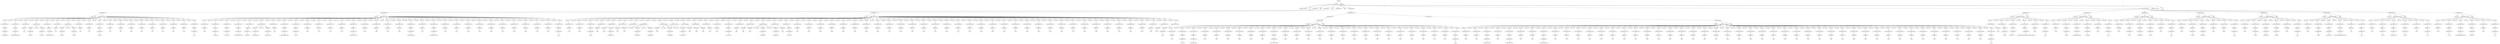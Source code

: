digraph arpeggio_graph {
2447008338672 [label="Model [0]"];
2447008338672->2447008338536 [label="1"]

2447008338536 [label="HL7Message [0]"];
2447008338536->2447007898264 [label="1"]

2447007898264 [label="StartOfTrans '[0B]' [0]"];
2447008338536->2447007898504 [label="2"]

2447007898504 [label="CR '\n' [4]"];
2447008338536->2447008138920 [label="3"]

2447008138920 [label="__asgn_plain [6]"];
2447008138920->2447008138784 [label="1"]

2447008138784 [label="MSHSegment [6]"];
2447008138784->2447007898624 [label="1"]

2447007898624 [label=" 'MSH|^~\\&|' [6]"];
2447008138784->2447008138648 [label="2"]

2447008138648 [label="__asgn_oneormore [15]"];
2447008138648->2447008117216 [label="1"]

2447008117216 [label="Field [15]"];
2447008117216->2447008117080 [label="1"]

2447008117080 [label="__asgn_oneormore [15]"];
2447008117080->2447008116944 [label="1"]

2447008116944 [label="Subfield [15]"];
2447008116944->2447008116808 [label="1"]

2447008116808 [label="__asgn_plain [15]"];
2447008116808->2447007898744 [label="1"]

2447007898744 [label=" 'COMTRADE' [15]"];
2447008138648->2447007898864 [label="2"]

2447007898864 [label="sep '|' [23]"];
2447008138648->2447008117760 [label="3"]

2447008117760 [label="Field [24]"];
2447008117760->2447008117624 [label="1"]

2447008117624 [label="__asgn_oneormore [24]"];
2447008117624->2447008117488 [label="1"]

2447008117488 [label="Subfield [24]"];
2447008117488->2447008117352 [label="1"]

2447008117352 [label="__asgn_plain [24]"];
2447008117352->2447007898984 [label="1"]

2447007898984 [label=" 'Opšta Bolnica Čačak' [24]"];
2447008138648->2447007899104 [label="4"]

2447007899104 [label="sep '|' [43]"];
2447008138648->2447008118168 [label="5"]

2447008118168 [label="Field [44]"];
2447008118168->2447008118032 [label="1"]

2447008118032 [label="__asgn_oneormore [44]"];
2447008118032->2447008117896 [label="1"]

2447008117896 [label="Subfield [44]"];
2447008117896->2447007899224 [label="1"]

2447007899224 [label=" [44]"];
2447008138648->2447007899344 [label="6"]

2447007899344 [label="sep '|' [44]"];
2447008138648->2447008118984 [label="7"]

2447008118984 [label="Field [45]"];
2447008118984->2447008118848 [label="1"]

2447008118848 [label="__asgn_oneormore [45]"];
2447008118848->2447008118440 [label="1"]

2447008118440 [label="Subfield [45]"];
2447008118440->2447008118304 [label="1"]

2447008118304 [label="__asgn_plain [45]"];
2447008118304->2447007899464 [label="1"]

2447007899464 [label=" 'SLIS' [45]"];
2447008118848->2447008129096 [label="2"]

2447008129096 [label="sep '^' [49]"];
2447008118848->2447008118712 [label="3"]

2447008118712 [label="Subfield [50]"];
2447008118712->2447008118576 [label="1"]

2447008118576 [label="__asgn_plain [50]"];
2447008118576->2447008129216 [label="1"]

2447008129216 [label=" 'SLIS' [50]"];
2447008138648->2447008129336 [label="8"]

2447008129336 [label="sep '|' [54]"];
2447008138648->2447008119528 [label="9"]

2447008119528 [label="Field [55]"];
2447008119528->2447008119392 [label="1"]

2447008119392 [label="__asgn_oneormore [55]"];
2447008119392->2447008119256 [label="1"]

2447008119256 [label="Subfield [55]"];
2447008119256->2447008119120 [label="1"]

2447008119120 [label="__asgn_plain [55]"];
2447008119120->2447008129456 [label="1"]

2447008129456 [label=" '20190516141540' [55]"];
2447008138648->2447008129576 [label="10"]

2447008129576 [label="sep '|' [69]"];
2447008138648->2447008119936 [label="11"]

2447008119936 [label="Field [70]"];
2447008119936->2447008119800 [label="1"]

2447008119800 [label="__asgn_oneormore [70]"];
2447008119800->2447008119664 [label="1"]

2447008119664 [label="Subfield [70]"];
2447008119664->2447008129696 [label="1"]

2447008129696 [label=" [70]"];
2447008138648->2447008129816 [label="12"]

2447008129816 [label="sep '|' [70]"];
2447008138648->2447008120904 [label="13"]

2447008120904 [label="Field [71]"];
2447008120904->2447008120616 [label="1"]

2447008120616 [label="__asgn_oneormore [71]"];
2447008120616->2447008120208 [label="1"]

2447008120208 [label="Subfield [71]"];
2447008120208->2447008120072 [label="1"]

2447008120072 [label="__asgn_plain [71]"];
2447008120072->2447008129936 [label="1"]

2447008129936 [label=" 'ORM' [71]"];
2447008120616->2447008130056 [label="2"]

2447008130056 [label="sep '^' [74]"];
2447008120616->2447008120480 [label="3"]

2447008120480 [label="Subfield [75]"];
2447008120480->2447008120344 [label="1"]

2447008120344 [label="__asgn_plain [75]"];
2447008120344->2447008130176 [label="1"]

2447008130176 [label=" 'O01' [75]"];
2447008138648->2447008130296 [label="14"]

2447008130296 [label="sep '|' [78]"];
2447008138648->2447008121312 [label="15"]

2447008121312 [label="Field [79]"];
2447008121312->2447008121176 [label="1"]

2447008121176 [label="__asgn_oneormore [79]"];
2447008121176->2447008121040 [label="1"]

2447008121040 [label="Subfield [79]"];
2447008121040->2447008130416 [label="1"]

2447008130416 [label=" [79]"];
2447008138648->2447008130536 [label="16"]

2447008130536 [label="sep '|' [79]"];
2447008138648->2447008121720 [label="17"]

2447008121720 [label="Field [80]"];
2447008121720->2447008121584 [label="1"]

2447008121584 [label="__asgn_oneormore [80]"];
2447008121584->2447008121448 [label="1"]

2447008121448 [label="Subfield [80]"];
2447008121448->2447008130656 [label="1"]

2447008130656 [label=" [80]"];
2447008138648->2447008130776 [label="18"]

2447008130776 [label="sep '|' [80]"];
2447008138648->2447008122264 [label="19"]

2447008122264 [label="Field [81]"];
2447008122264->2447008122128 [label="1"]

2447008122128 [label="__asgn_oneormore [81]"];
2447008122128->2447008121992 [label="1"]

2447008121992 [label="Subfield [81]"];
2447008121992->2447008121856 [label="1"]

2447008121856 [label="__asgn_plain [81]"];
2447008121856->2447008130896 [label="1"]

2447008130896 [label=" '2.3.1' [81]"];
2447008138648->2447008131016 [label="20"]

2447008131016 [label="sep '|' [86]"];
2447008138648->2447008122672 [label="21"]

2447008122672 [label="Field [87]"];
2447008122672->2447008122536 [label="1"]

2447008122536 [label="__asgn_oneormore [87]"];
2447008122536->2447008122400 [label="1"]

2447008122400 [label="Subfield [87]"];
2447008122400->2447008131136 [label="1"]

2447008131136 [label=" [87]"];
2447008138648->2447008131256 [label="22"]

2447008131256 [label="sep '|' [87]"];
2447008138648->2447008123080 [label="23"]

2447008123080 [label="Field [88]"];
2447008123080->2447008122944 [label="1"]

2447008122944 [label="__asgn_oneormore [88]"];
2447008122944->2447008122808 [label="1"]

2447008122808 [label="Subfield [88]"];
2447008122808->2447008131376 [label="1"]

2447008131376 [label=" [88]"];
2447008138648->2447008131496 [label="24"]

2447008131496 [label="sep '|' [88]"];
2447008138648->2447008123488 [label="25"]

2447008123488 [label="Field [89]"];
2447008123488->2447008123352 [label="1"]

2447008123352 [label="__asgn_oneormore [89]"];
2447008123352->2447008123216 [label="1"]

2447008123216 [label="Subfield [89]"];
2447008123216->2447008131616 [label="1"]

2447008131616 [label=" [89]"];
2447008138648->2447008131736 [label="26"]

2447008131736 [label="sep '|' [89]"];
2447008138648->2447008123896 [label="27"]

2447008123896 [label="Field [90]"];
2447008123896->2447008123760 [label="1"]

2447008123760 [label="__asgn_oneormore [90]"];
2447008123760->2447008123624 [label="1"]

2447008123624 [label="Subfield [90]"];
2447008123624->2447008131856 [label="1"]

2447008131856 [label=" [90]"];
2447008138648->2447008131976 [label="28"]

2447008131976 [label="sep '|' [90]"];
2447008138648->2447008124304 [label="29"]

2447008124304 [label="Field [91]"];
2447008124304->2447008124168 [label="1"]

2447008124168 [label="__asgn_oneormore [91]"];
2447008124168->2447008124032 [label="1"]

2447008124032 [label="Subfield [91]"];
2447008124032->2447008132096 [label="1"]

2447008132096 [label=" [91]"];
2447008138648->2447008132216 [label="30"]

2447008132216 [label="sep '|' [91]"];
2447008138648->2447008124712 [label="31"]

2447008124712 [label="Field [92]"];
2447008124712->2447008124576 [label="1"]

2447008124576 [label="__asgn_oneormore [92]"];
2447008124576->2447008124440 [label="1"]

2447008124440 [label="Subfield [92]"];
2447008124440->2447008132336 [label="1"]

2447008132336 [label=" [92]"];
2447008138648->2447008132456 [label="32"]

2447008132456 [label="sep '|' [92]"];
2447008138648->2447008137560 [label="33"]

2447008137560 [label="Field [93]"];
2447008137560->2447008137424 [label="1"]

2447008137424 [label="__asgn_oneormore [93]"];
2447008137424->2447008137288 [label="1"]

2447008137288 [label="Subfield [93]"];
2447008137288->2447008132576 [label="1"]

2447008132576 [label=" [93]"];
2447008138648->2447008132696 [label="34"]

2447008132696 [label="sep '|' [93]"];
2447008138648->2447008137968 [label="35"]

2447008137968 [label="Field [94]"];
2447008137968->2447008137832 [label="1"]

2447008137832 [label="__asgn_oneormore [94]"];
2447008137832->2447008137696 [label="1"]

2447008137696 [label="Subfield [94]"];
2447008137696->2447008132816 [label="1"]

2447008132816 [label=" [94]"];
2447008138648->2447008132936 [label="36"]

2447008132936 [label="sep '|' [94]"];
2447008138648->2447008138512 [label="37"]

2447008138512 [label="Field [95]"];
2447008138512->2447008138376 [label="1"]

2447008138376 [label="__asgn_oneormore [95]"];
2447008138376->2447008138240 [label="1"]

2447008138240 [label="Subfield [95]"];
2447008138240->2447008138104 [label="1"]

2447008138104 [label="__asgn_plain [95]"];
2447008138104->2447008141384 [label="1"]

2447008141384 [label=" '' [95]"];
2447008338536->2447008141504 [label="4"]

2447008141504 [label="CR '\n' [96]"];
2447008338536->2447008090992 [label="5"]

2447008090992 [label="__asgn_plain [97]"];
2447008090992->2447008091128 [label="1"]

2447008091128 [label="PIDSegment [97]"];
2447008091128->2447008141624 [label="1"]

2447008141624 [label=" 'PID' [97]"];
2447008091128->2447008091264 [label="2"]

2447008091264 [label="__asgn_oneormore [100]"];
2447008091264->2447008139328 [label="1"]

2447008139328 [label="Field [100]"];
2447008139328->2447008139192 [label="1"]

2447008139192 [label="__asgn_oneormore [100]"];
2447008139192->2447008139056 [label="1"]

2447008139056 [label="Subfield [100]"];
2447008139056->2447008141744 [label="1"]

2447008141744 [label=" [100]"];
2447008091264->2447008141864 [label="2"]

2447008141864 [label="sep '|' [100]"];
2447008091264->2447008139872 [label="3"]

2447008139872 [label="Field [101]"];
2447008139872->2447008139736 [label="1"]

2447008139736 [label="__asgn_oneormore [101]"];
2447008139736->2447008139600 [label="1"]

2447008139600 [label="Subfield [101]"];
2447008139600->2447008139464 [label="1"]

2447008139464 [label="__asgn_plain [101]"];
2447008139464->2447008141984 [label="1"]

2447008141984 [label=" '95363' [101]"];
2447008091264->2447008142104 [label="4"]

2447008142104 [label="sep '|' [106]"];
2447008091264->2447008140416 [label="5"]

2447008140416 [label="Field [107]"];
2447008140416->2447008140280 [label="1"]

2447008140280 [label="__asgn_oneormore [107]"];
2447008140280->2447008140144 [label="1"]

2447008140144 [label="Subfield [107]"];
2447008140144->2447008140008 [label="1"]

2447008140008 [label="__asgn_plain [107]"];
2447008140008->2447008142224 [label="1"]

2447008142224 [label=" '95363' [107]"];
2447008091264->2447008142344 [label="6"]

2447008142344 [label="sep '|' [112]"];
2447008091264->2447008140960 [label="7"]

2447008140960 [label="Field [113]"];
2447008140960->2447008140824 [label="1"]

2447008140824 [label="__asgn_oneormore [113]"];
2447008140824->2447008140688 [label="1"]

2447008140688 [label="Subfield [113]"];
2447008140688->2447008140552 [label="1"]

2447008140552 [label="__asgn_plain [113]"];
2447008140552->2447008142464 [label="1"]

2447008142464 [label=" '2607956500418' [113]"];
2447008091264->2447008142584 [label="8"]

2447008142584 [label="sep '|' [126]"];
2447008091264->2447008145752 [label="9"]

2447008145752 [label="Field [127]"];
2447008145752->2447008145616 [label="1"]

2447008145616 [label="__asgn_oneormore [127]"];
2447008145616->2447008145480 [label="1"]

2447008145480 [label="Subfield [127]"];
2447008145480->2447008141096 [label="1"]

2447008141096 [label="__asgn_plain [127]"];
2447008141096->2447008142704 [label="1"]

2447008142704 [label=" '95363' [127]"];
2447008091264->2447008142824 [label="10"]

2447008142824 [label="sep '|' [132]"];
2447008091264->2447008146568 [label="11"]

2447008146568 [label="Field [133]"];
2447008146568->2447008146432 [label="1"]

2447008146432 [label="__asgn_oneormore [133]"];
2447008146432->2447008146024 [label="1"]

2447008146024 [label="Subfield [133]"];
2447008146024->2447008145888 [label="1"]

2447008145888 [label="__asgn_plain [133]"];
2447008145888->2447008142944 [label="1"]

2447008142944 [label=" 'TOPALOVIĆ' [133]"];
2447008146432->2447008143064 [label="2"]

2447008143064 [label="sep '^' [142]"];
2447008146432->2447008146296 [label="3"]

2447008146296 [label="Subfield [143]"];
2447008146296->2447008146160 [label="1"]

2447008146160 [label="__asgn_plain [143]"];
2447008146160->2447008143184 [label="1"]

2447008143184 [label=" 'RADOSAV' [143]"];
2447008091264->2447008143304 [label="12"]

2447008143304 [label="sep '|' [150]"];
2447008091264->2447008146976 [label="13"]

2447008146976 [label="Field [151]"];
2447008146976->2447008146840 [label="1"]

2447008146840 [label="__asgn_oneormore [151]"];
2447008146840->2447008146704 [label="1"]

2447008146704 [label="Subfield [151]"];
2447008146704->2447008143424 [label="1"]

2447008143424 [label=" [151]"];
2447008091264->2447008143544 [label="14"]

2447008143544 [label="sep '|' [151]"];
2447008091264->2447008147520 [label="15"]

2447008147520 [label="Field [152]"];
2447008147520->2447008147384 [label="1"]

2447008147384 [label="__asgn_oneormore [152]"];
2447008147384->2447008147248 [label="1"]

2447008147248 [label="Subfield [152]"];
2447008147248->2447008147112 [label="1"]

2447008147112 [label="__asgn_plain [152]"];
2447008147112->2447008143664 [label="1"]

2447008143664 [label=" '19560726000000' [152]"];
2447008091264->2447008143784 [label="16"]

2447008143784 [label="sep '|' [166]"];
2447008091264->2447008148064 [label="17"]

2447008148064 [label="Field [167]"];
2447008148064->2447008147928 [label="1"]

2447008147928 [label="__asgn_oneormore [167]"];
2447008147928->2447008147792 [label="1"]

2447008147792 [label="Subfield [167]"];
2447008147792->2447008147656 [label="1"]

2447008147656 [label="__asgn_plain [167]"];
2447008147656->2447008143904 [label="1"]

2447008143904 [label=" 'M' [167]"];
2447008091264->2447008144024 [label="18"]

2447008144024 [label="sep '|' [168]"];
2447008091264->2447008148472 [label="19"]

2447008148472 [label="Field [169]"];
2447008148472->2447008148336 [label="1"]

2447008148336 [label="__asgn_oneormore [169]"];
2447008148336->2447008148200 [label="1"]

2447008148200 [label="Subfield [169]"];
2447008148200->2447008144144 [label="1"]

2447008144144 [label=" [169]"];
2447008091264->2447008144264 [label="20"]

2447008144264 [label="sep '|' [169]"];
2447008091264->2447008148880 [label="21"]

2447008148880 [label="Field [170]"];
2447008148880->2447008148744 [label="1"]

2447008148744 [label="__asgn_oneormore [170]"];
2447008148744->2447008148608 [label="1"]

2447008148608 [label="Subfield [170]"];
2447008148608->2447008144384 [label="1"]

2447008144384 [label=" [170]"];
2447008091264->2447008144504 [label="22"]

2447008144504 [label="sep '|' [170]"];
2447008091264->2447008149288 [label="23"]

2447008149288 [label="Field [171]"];
2447008149288->2447008149152 [label="1"]

2447008149152 [label="__asgn_oneormore [171]"];
2447008149152->2447008149016 [label="1"]

2447008149016 [label="Subfield [171]"];
2447008149016->2447008144624 [label="1"]

2447008144624 [label=" [171]"];
2447008091264->2447008144744 [label="24"]

2447008144744 [label="sep '|' [171]"];
2447008091264->2447008153944 [label="25"]

2447008153944 [label="Field [172]"];
2447008153944->2447008153808 [label="1"]

2447008153808 [label="__asgn_oneormore [172]"];
2447008153808->2447008153672 [label="1"]

2447008153672 [label="Subfield [172]"];
2447008153672->2447008144864 [label="1"]

2447008144864 [label=" [172]"];
2447008091264->2447008144984 [label="26"]

2447008144984 [label="sep '|' [172]"];
2447008091264->2447008154488 [label="27"]

2447008154488 [label="Field [173]"];
2447008154488->2447008154352 [label="1"]

2447008154352 [label="__asgn_oneormore [173]"];
2447008154352->2447008154216 [label="1"]

2447008154216 [label="Subfield [173]"];
2447008154216->2447008154080 [label="1"]

2447008154080 [label="__asgn_plain [173]"];
2447008154080->2447008145104 [label="1"]

2447008145104 [label=" '28000709643' [173]"];
2447008091264->2447008145224 [label="28"]

2447008145224 [label="sep '|' [184]"];
2447008091264->2447008154896 [label="29"]

2447008154896 [label="Field [185]"];
2447008154896->2447008154760 [label="1"]

2447008154760 [label="__asgn_oneormore [185]"];
2447008154760->2447008154624 [label="1"]

2447008154624 [label="Subfield [185]"];
2447008154624->2447008157768 [label="1"]

2447008157768 [label=" [185]"];
2447008091264->2447008157888 [label="30"]

2447008157888 [label="sep '|' [185]"];
2447008091264->2447008155304 [label="31"]

2447008155304 [label="Field [186]"];
2447008155304->2447008155168 [label="1"]

2447008155168 [label="__asgn_oneormore [186]"];
2447008155168->2447008155032 [label="1"]

2447008155032 [label="Subfield [186]"];
2447008155032->2447008158008 [label="1"]

2447008158008 [label=" [186]"];
2447008091264->2447008158128 [label="32"]

2447008158128 [label="sep '|' [186]"];
2447008091264->2447008155712 [label="33"]

2447008155712 [label="Field [187]"];
2447008155712->2447008155576 [label="1"]

2447008155576 [label="__asgn_oneormore [187]"];
2447008155576->2447008155440 [label="1"]

2447008155440 [label="Subfield [187]"];
2447008155440->2447008158248 [label="1"]

2447008158248 [label=" [187]"];
2447008091264->2447008158368 [label="34"]

2447008158368 [label="sep '|' [187]"];
2447008091264->2447008156120 [label="35"]

2447008156120 [label="Field [188]"];
2447008156120->2447008155984 [label="1"]

2447008155984 [label="__asgn_oneormore [188]"];
2447008155984->2447008155848 [label="1"]

2447008155848 [label="Subfield [188]"];
2447008155848->2447008158488 [label="1"]

2447008158488 [label=" [188]"];
2447008091264->2447008158608 [label="36"]

2447008158608 [label="sep '|' [188]"];
2447008091264->2447008156664 [label="37"]

2447008156664 [label="Field [189]"];
2447008156664->2447008156528 [label="1"]

2447008156528 [label="__asgn_oneormore [189]"];
2447008156528->2447008156392 [label="1"]

2447008156392 [label="Subfield [189]"];
2447008156392->2447008156256 [label="1"]

2447008156256 [label="__asgn_plain [189]"];
2447008156256->2447008158728 [label="1"]

2447008158728 [label=" '20057158766' [189]"];
2447008091264->2447008158848 [label="38"]

2447008158848 [label="sep '|' [200]"];
2447008091264->2447008157072 [label="39"]

2447008157072 [label="Field [201]"];
2447008157072->2447008156936 [label="1"]

2447008156936 [label="__asgn_oneormore [201]"];
2447008156936->2447008156800 [label="1"]

2447008156800 [label="Subfield [201]"];
2447008156800->2447008158968 [label="1"]

2447008158968 [label=" [201]"];
2447008091264->2447008159088 [label="40"]

2447008159088 [label="sep '|' [201]"];
2447008091264->2447008149576 [label="41"]

2447008149576 [label="Field [202]"];
2447008149576->2447008157480 [label="1"]

2447008157480 [label="__asgn_oneormore [202]"];
2447008157480->2447008157344 [label="1"]

2447008157344 [label="Subfield [202]"];
2447008157344->2447008157208 [label="1"]

2447008157208 [label="__asgn_plain [202]"];
2447008157208->2447008159208 [label="1"]

2447008159208 [label=" '2607956500418' [202]"];
2447008091264->2447008159328 [label="42"]

2447008159328 [label="sep '|' [215]"];
2447008091264->2447008149984 [label="43"]

2447008149984 [label="Field [216]"];
2447008149984->2447008149848 [label="1"]

2447008149848 [label="__asgn_oneormore [216]"];
2447008149848->2447008149712 [label="1"]

2447008149712 [label="Subfield [216]"];
2447008149712->2447008159448 [label="1"]

2447008159448 [label=" [216]"];
2447008091264->2447008159568 [label="44"]

2447008159568 [label="sep '|' [216]"];
2447008091264->2447008150392 [label="45"]

2447008150392 [label="Field [217]"];
2447008150392->2447008150256 [label="1"]

2447008150256 [label="__asgn_oneormore [217]"];
2447008150256->2447008150120 [label="1"]

2447008150120 [label="Subfield [217]"];
2447008150120->2447008159688 [label="1"]

2447008159688 [label=" [217]"];
2447008091264->2447008159808 [label="46"]

2447008159808 [label="sep '|' [217]"];
2447008091264->2447008150800 [label="47"]

2447008150800 [label="Field [218]"];
2447008150800->2447008150664 [label="1"]

2447008150664 [label="__asgn_oneormore [218]"];
2447008150664->2447008150528 [label="1"]

2447008150528 [label="Subfield [218]"];
2447008150528->2447008159928 [label="1"]

2447008159928 [label=" [218]"];
2447008091264->2447008160048 [label="48"]

2447008160048 [label="sep '|' [218]"];
2447008091264->2447008151208 [label="49"]

2447008151208 [label="Field [219]"];
2447008151208->2447008151072 [label="1"]

2447008151072 [label="__asgn_oneormore [219]"];
2447008151072->2447008150936 [label="1"]

2447008150936 [label="Subfield [219]"];
2447008150936->2447008160168 [label="1"]

2447008160168 [label=" [219]"];
2447008091264->2447008160288 [label="50"]

2447008160288 [label="sep '|' [219]"];
2447008091264->2447008151616 [label="51"]

2447008151616 [label="Field [220]"];
2447008151616->2447008151480 [label="1"]

2447008151480 [label="__asgn_oneormore [220]"];
2447008151480->2447008151344 [label="1"]

2447008151344 [label="Subfield [220]"];
2447008151344->2447008160408 [label="1"]

2447008160408 [label=" [220]"];
2447008091264->2447008160528 [label="52"]

2447008160528 [label="sep '|' [220]"];
2447008091264->2447008152024 [label="53"]

2447008152024 [label="Field [221]"];
2447008152024->2447008151888 [label="1"]

2447008151888 [label="__asgn_oneormore [221]"];
2447008151888->2447008151752 [label="1"]

2447008151752 [label="Subfield [221]"];
2447008151752->2447008160648 [label="1"]

2447008160648 [label=" [221]"];
2447008091264->2447008160768 [label="54"]

2447008160768 [label="sep '|' [221]"];
2447008091264->2447008152432 [label="55"]

2447008152432 [label="Field [222]"];
2447008152432->2447008152296 [label="1"]

2447008152296 [label="__asgn_oneormore [222]"];
2447008152296->2447008152160 [label="1"]

2447008152160 [label="Subfield [222]"];
2447008152160->2447008160888 [label="1"]

2447008160888 [label=" [222]"];
2447008091264->2447008161008 [label="56"]

2447008161008 [label="sep '|' [222]"];
2447008091264->2447008152840 [label="57"]

2447008152840 [label="Field [223]"];
2447008152840->2447008152704 [label="1"]

2447008152704 [label="__asgn_oneormore [223]"];
2447008152704->2447008152568 [label="1"]

2447008152568 [label="Subfield [223]"];
2447008152568->2447008161128 [label="1"]

2447008161128 [label=" [223]"];
2447008091264->2447008161248 [label="58"]

2447008161248 [label="sep '|' [223]"];
2447008091264->2447008153248 [label="59"]

2447008153248 [label="Field [224]"];
2447008153248->2447008153112 [label="1"]

2447008153112 [label="__asgn_oneormore [224]"];
2447008153112->2447008152976 [label="1"]

2447008152976 [label="Subfield [224]"];
2447008152976->2447008161368 [label="1"]

2447008161368 [label=" [224]"];
2447008091264->2447008161488 [label="60"]

2447008161488 [label="sep '|' [224]"];
2447008091264->2447008166096 [label="61"]

2447008166096 [label="Field [225]"];
2447008166096->2447008165960 [label="1"]

2447008165960 [label="__asgn_oneormore [225]"];
2447008165960->2447008153384 [label="1"]

2447008153384 [label="Subfield [225]"];
2447008153384->2447008161608 [label="1"]

2447008161608 [label=" [225]"];
2447008091264->2447008161864 [label="62"]

2447008161864 [label="sep '|' [225]"];
2447008091264->2447008091400 [label="63"]

2447008091400 [label="Field [226]"];
2447008091400->2447008091536 [label="1"]

2447008091536 [label="__asgn_oneormore [226]"];
2447008091536->2447008091672 [label="1"]

2447008091672 [label="Subfield [226]"];
2447008091672->2447008091808 [label="1"]

2447008091808 [label="__asgn_plain [226]"];
2447008091808->2447008161984 [label="1"]

2447008161984 [label=" '' [226]"];
2447008338536->2447008162104 [label="6"]

2447008162104 [label="CR '\n' [227]"];
2447008338536->2447008208416 [label="7"]

2447008208416 [label="__asgn_plain [228]"];
2447008208416->2447008208280 [label="1"]

2447008208280 [label="PV1Segment [228]"];
2447008208280->2447008162224 [label="1"]

2447008162224 [label=" 'PV1' [228]"];
2447008208280->2447008208144 [label="2"]

2447008208144 [label="__asgn_oneormore [231]"];
2447008208144->2447008090584 [label="1"]

2447008090584 [label="Field [231]"];
2447008090584->2447008090720 [label="1"]

2447008090720 [label="__asgn_oneormore [231]"];
2447008090720->2447008090856 [label="1"]

2447008090856 [label="Subfield [231]"];
2447008090856->2447008162344 [label="1"]

2447008162344 [label=" [231]"];
2447008208144->2447008162464 [label="2"]

2447008162464 [label="sep '|' [231]"];
2447008208144->2447008090176 [label="3"]

2447008090176 [label="Field [232]"];
2447008090176->2447008090312 [label="1"]

2447008090312 [label="__asgn_oneormore [232]"];
2447008090312->2447008090448 [label="1"]

2447008090448 [label="Subfield [232]"];
2447008090448->2447008162584 [label="1"]

2447008162584 [label=" [232]"];
2447008208144->2447008162704 [label="4"]

2447008162704 [label="sep '|' [232]"];
2447008208144->2447008089632 [label="5"]

2447008089632 [label="Field [233]"];
2447008089632->2447008089768 [label="1"]

2447008089768 [label="__asgn_oneormore [233]"];
2447008089768->2447008089904 [label="1"]

2447008089904 [label="Subfield [233]"];
2447008089904->2447008090040 [label="1"]

2447008090040 [label="__asgn_plain [233]"];
2447008090040->2447008162824 [label="1"]

2447008162824 [label=" 'I' [233]"];
2447008208144->2447008162944 [label="6"]

2447008162944 [label="sep '|' [234]"];
2447008208144->2447008089224 [label="7"]

2447008089224 [label="Field [235]"];
2447008089224->2447008089360 [label="1"]

2447008089360 [label="__asgn_oneormore [235]"];
2447008089360->2447008089496 [label="1"]

2447008089496 [label="Subfield [235]"];
2447008089496->2447008163064 [label="1"]

2447008163064 [label=" [235]"];
2447008208144->2447008163184 [label="8"]

2447008163184 [label="sep '|' [235]"];
2447008208144->2447008088816 [label="9"]

2447008088816 [label="Field [236]"];
2447008088816->2447008088952 [label="1"]

2447008088952 [label="__asgn_oneormore [236]"];
2447008088952->2447008089088 [label="1"]

2447008089088 [label="Subfield [236]"];
2447008089088->2447008163304 [label="1"]

2447008163304 [label=" [236]"];
2447008208144->2447008163424 [label="10"]

2447008163424 [label="sep '|' [236]"];
2447008208144->2447008088272 [label="11"]

2447008088272 [label="Field [237]"];
2447008088272->2447008088408 [label="1"]

2447008088408 [label="__asgn_oneormore [237]"];
2447008088408->2447008088544 [label="1"]

2447008088544 [label="Subfield [237]"];
2447008088544->2447008088680 [label="1"]

2447008088680 [label="__asgn_plain [237]"];
2447008088680->2447008163544 [label="1"]

2447008163544 [label=" '1598/2019' [237]"];
2447008208144->2447008163664 [label="12"]

2447008163664 [label="sep '|' [246]"];
2447008208144->2447008058224 [label="13"]

2447008058224 [label="Field [247]"];
2447008058224->2447008058496 [label="1"]

2447008058496 [label="__asgn_oneormore [247]"];
2447008058496->2447008088136 [label="1"]

2447008088136 [label="Subfield [247]"];
2447008088136->2447008163784 [label="1"]

2447008163784 [label=" [247]"];
2447008208144->2447008163904 [label="14"]

2447008163904 [label="sep '|' [247]"];
2447008208144->2447008166504 [label="15"]

2447008166504 [label="Field [248]"];
2447008166504->2447008166368 [label="1"]

2447008166368 [label="__asgn_oneormore [248]"];
2447008166368->2447008057680 [label="1"]

2447008057680 [label="Subfield [248]"];
2447008057680->2447008164024 [label="1"]

2447008164024 [label=" [248]"];
2447008166368->2447008164144 [label="2"]

2447008164144 [label="sep '^' [248]"];
2447008166368->2447007840320 [label="3"]

2447007840320 [label="Subfield [249]"];
2447007840320->2447008056184 [label="1"]

2447008056184 [label="__asgn_plain [249]"];
2447008056184->2447008164264 [label="1"]

2447008164264 [label=" 'Danijela' [249]"];
2447008166368->2447008164384 [label="4"]

2447008164384 [label="sep '^' [257]"];
2447008166368->2447008166232 [label="5"]

2447008166232 [label="Subfield [258]"];
2447008166232->2447007841952 [label="1"]

2447007841952 [label="__asgn_plain [258]"];
2447007841952->2447008164504 [label="1"]

2447008164504 [label=" 'Gostiljac' [258]"];
2447008208144->2447008164624 [label="16"]

2447008164624 [label="sep '|' [267]"];
2447008208144->2447008167456 [label="17"]

2447008167456 [label="Field [268]"];
2447008167456->2447008167320 [label="1"]

2447008167320 [label="__asgn_oneormore [268]"];
2447008167320->2447008166640 [label="1"]

2447008166640 [label="Subfield [268]"];
2447008166640->2447008164744 [label="1"]

2447008164744 [label=" [268]"];
2447008167320->2447008164864 [label="2"]

2447008164864 [label="sep '^' [268]"];
2447008167320->2447008166912 [label="3"]

2447008166912 [label="Subfield [269]"];
2447008166912->2447008166776 [label="1"]

2447008166776 [label="__asgn_plain [269]"];
2447008166776->2447008164984 [label="1"]

2447008164984 [label=" 'Danijela' [269]"];
2447008167320->2447008165104 [label="4"]

2447008165104 [label="sep '^' [277]"];
2447008167320->2447008167184 [label="5"]

2447008167184 [label="Subfield [278]"];
2447008167184->2447008167048 [label="1"]

2447008167048 [label="__asgn_plain [278]"];
2447008167048->2447008165224 [label="1"]

2447008165224 [label=" 'Gostiljac' [278]"];
2447008208144->2447008165344 [label="18"]

2447008165344 [label="sep '|' [287]"];
2447008208144->2447008167864 [label="19"]

2447008167864 [label="Field [288]"];
2447008167864->2447008167728 [label="1"]

2447008167728 [label="__asgn_oneormore [288]"];
2447008167728->2447008167592 [label="1"]

2447008167592 [label="Subfield [288]"];
2447008167592->2447008165464 [label="1"]

2447008165464 [label=" [288]"];
2447008208144->2447008165584 [label="20"]

2447008165584 [label="sep '|' [288]"];
2447008208144->2447008168272 [label="21"]

2447008168272 [label="Field [289]"];
2447008168272->2447008168136 [label="1"]

2447008168136 [label="__asgn_oneormore [289]"];
2447008168136->2447008168000 [label="1"]

2447008168000 [label="Subfield [289]"];
2447008168000->2447008165704 [label="1"]

2447008165704 [label=" [289]"];
2447008208144->2447008170056 [label="22"]

2447008170056 [label="sep '|' [289]"];
2447008208144->2447008168680 [label="23"]

2447008168680 [label="Field [290]"];
2447008168680->2447008168544 [label="1"]

2447008168544 [label="__asgn_oneormore [290]"];
2447008168544->2447008168408 [label="1"]

2447008168408 [label="Subfield [290]"];
2447008168408->2447008170176 [label="1"]

2447008170176 [label=" [290]"];
2447008208144->2447008170296 [label="24"]

2447008170296 [label="sep '|' [290]"];
2447008208144->2447008169088 [label="25"]

2447008169088 [label="Field [291]"];
2447008169088->2447008168952 [label="1"]

2447008168952 [label="__asgn_oneormore [291]"];
2447008168952->2447008168816 [label="1"]

2447008168816 [label="Subfield [291]"];
2447008168816->2447008170416 [label="1"]

2447008170416 [label=" [291]"];
2447008208144->2447008170536 [label="26"]

2447008170536 [label="sep '|' [291]"];
2447008208144->2447008169496 [label="27"]

2447008169496 [label="Field [292]"];
2447008169496->2447008169360 [label="1"]

2447008169360 [label="__asgn_oneormore [292]"];
2447008169360->2447008169224 [label="1"]

2447008169224 [label="Subfield [292]"];
2447008169224->2447008170656 [label="1"]

2447008170656 [label=" [292]"];
2447008208144->2447008170776 [label="28"]

2447008170776 [label="sep '|' [292]"];
2447008208144->2447008174288 [label="29"]

2447008174288 [label="Field [293]"];
2447008174288->2447008174152 [label="1"]

2447008174152 [label="__asgn_oneormore [293]"];
2447008174152->2447008169768 [label="1"]

2447008169768 [label="Subfield [293]"];
2447008169768->2447008169632 [label="1"]

2447008169632 [label="__asgn_plain [293]"];
2447008169632->2447008170896 [label="1"]

2447008170896 [label=" 'I.1.1.A.2.' [293]"];
2447008208144->2447008171016 [label="30"]

2447008171016 [label="sep '|' [303]"];
2447008208144->2447008174696 [label="31"]

2447008174696 [label="Field [304]"];
2447008174696->2447008174560 [label="1"]

2447008174560 [label="__asgn_oneormore [304]"];
2447008174560->2447008174424 [label="1"]

2447008174424 [label="Subfield [304]"];
2447008174424->2447008171136 [label="1"]

2447008171136 [label=" [304]"];
2447008208144->2447008171256 [label="32"]

2447008171256 [label="sep '|' [304]"];
2447008208144->2447008175104 [label="33"]

2447008175104 [label="Field [305]"];
2447008175104->2447008174968 [label="1"]

2447008174968 [label="__asgn_oneormore [305]"];
2447008174968->2447008174832 [label="1"]

2447008174832 [label="Subfield [305]"];
2447008174832->2447008171376 [label="1"]

2447008171376 [label=" [305]"];
2447008208144->2447008171496 [label="34"]

2447008171496 [label="sep '|' [305]"];
2447008208144->2447008176056 [label="35"]

2447008176056 [label="Field [306]"];
2447008176056->2447008175920 [label="1"]

2447008175920 [label="__asgn_oneormore [306]"];
2447008175920->2447008175240 [label="1"]

2447008175240 [label="Subfield [306]"];
2447008175240->2447008171616 [label="1"]

2447008171616 [label=" [306]"];
2447008175920->2447008171736 [label="2"]

2447008171736 [label="sep '^' [306]"];
2447008175920->2447008175512 [label="3"]

2447008175512 [label="Subfield [307]"];
2447008175512->2447008175376 [label="1"]

2447008175376 [label="__asgn_plain [307]"];
2447008175376->2447008171856 [label="1"]

2447008171856 [label=" 'Danijela' [307]"];
2447008175920->2447008171976 [label="4"]

2447008171976 [label="sep '^' [315]"];
2447008175920->2447008175784 [label="5"]

2447008175784 [label="Subfield [316]"];
2447008175784->2447008175648 [label="1"]

2447008175648 [label="__asgn_plain [316]"];
2447008175648->2447008172096 [label="1"]

2447008172096 [label=" 'Gostiljac' [316]"];
2447008208144->2447008172216 [label="36"]

2447008172216 [label="sep '|' [325]"];
2447008208144->2447008176464 [label="37"]

2447008176464 [label="Field [326]"];
2447008176464->2447008176328 [label="1"]

2447008176328 [label="__asgn_oneormore [326]"];
2447008176328->2447008176192 [label="1"]

2447008176192 [label="Subfield [326]"];
2447008176192->2447008172336 [label="1"]

2447008172336 [label=" [326]"];
2447008208144->2447008172456 [label="38"]

2447008172456 [label="sep '|' [326]"];
2447008208144->2447008177008 [label="39"]

2447008177008 [label="Field [327]"];
2447008177008->2447008176872 [label="1"]

2447008176872 [label="__asgn_oneormore [327]"];
2447008176872->2447008176736 [label="1"]

2447008176736 [label="Subfield [327]"];
2447008176736->2447008176600 [label="1"]

2447008176600 [label="__asgn_plain [327]"];
2447008176600->2447008172576 [label="1"]

2447008172576 [label=" '15272' [327]"];
2447008208144->2447008172696 [label="40"]

2447008172696 [label="sep '|' [332]"];
2447008208144->2447008177416 [label="41"]

2447008177416 [label="Field [333]"];
2447008177416->2447008177280 [label="1"]

2447008177280 [label="__asgn_oneormore [333]"];
2447008177280->2447008177144 [label="1"]

2447008177144 [label="Subfield [333]"];
2447008177144->2447008172816 [label="1"]

2447008172816 [label=" [333]"];
2447008208144->2447008172936 [label="42"]

2447008172936 [label="sep '|' [333]"];
2447008208144->2447008177824 [label="43"]

2447008177824 [label="Field [334]"];
2447008177824->2447008177688 [label="1"]

2447008177688 [label="__asgn_oneormore [334]"];
2447008177688->2447008177552 [label="1"]

2447008177552 [label="Subfield [334]"];
2447008177552->2447008173056 [label="1"]

2447008173056 [label=" [334]"];
2447008208144->2447008173176 [label="44"]

2447008173176 [label="sep '|' [334]"];
2447008208144->2447008182480 [label="45"]

2447008182480 [label="Field [335]"];
2447008182480->2447008182344 [label="1"]

2447008182344 [label="__asgn_oneormore [335]"];
2447008182344->2447008177960 [label="1"]

2447008177960 [label="Subfield [335]"];
2447008177960->2447008173296 [label="1"]

2447008173296 [label=" [335]"];
2447008208144->2447008173416 [label="46"]

2447008173416 [label="sep '|' [335]"];
2447008208144->2447008182888 [label="47"]

2447008182888 [label="Field [336]"];
2447008182888->2447008182752 [label="1"]

2447008182752 [label="__asgn_oneormore [336]"];
2447008182752->2447008182616 [label="1"]

2447008182616 [label="Subfield [336]"];
2447008182616->2447008173536 [label="1"]

2447008173536 [label=" [336]"];
2447008208144->2447008173656 [label="48"]

2447008173656 [label="sep '|' [336]"];
2447008208144->2447008183296 [label="49"]

2447008183296 [label="Field [337]"];
2447008183296->2447008183160 [label="1"]

2447008183160 [label="__asgn_oneormore [337]"];
2447008183160->2447008183024 [label="1"]

2447008183024 [label="Subfield [337]"];
2447008183024->2447008173776 [label="1"]

2447008173776 [label=" [337]"];
2447008208144->2447008173896 [label="50"]

2447008173896 [label="sep '|' [337]"];
2447008208144->2447008183704 [label="51"]

2447008183704 [label="Field [338]"];
2447008183704->2447008183568 [label="1"]

2447008183568 [label="__asgn_oneormore [338]"];
2447008183568->2447008183432 [label="1"]

2447008183432 [label="Subfield [338]"];
2447008183432->2447008186440 [label="1"]

2447008186440 [label=" [338]"];
2447008208144->2447008186560 [label="52"]

2447008186560 [label="sep '|' [338]"];
2447008208144->2447008184112 [label="53"]

2447008184112 [label="Field [339]"];
2447008184112->2447008183976 [label="1"]

2447008183976 [label="__asgn_oneormore [339]"];
2447008183976->2447008183840 [label="1"]

2447008183840 [label="Subfield [339]"];
2447008183840->2447008186680 [label="1"]

2447008186680 [label=" [339]"];
2447008208144->2447008186800 [label="54"]

2447008186800 [label="sep '|' [339]"];
2447008208144->2447008184520 [label="55"]

2447008184520 [label="Field [340]"];
2447008184520->2447008184384 [label="1"]

2447008184384 [label="__asgn_oneormore [340]"];
2447008184384->2447008184248 [label="1"]

2447008184248 [label="Subfield [340]"];
2447008184248->2447008186920 [label="1"]

2447008186920 [label=" [340]"];
2447008208144->2447008187040 [label="56"]

2447008187040 [label="sep '|' [340]"];
2447008208144->2447008184928 [label="57"]

2447008184928 [label="Field [341]"];
2447008184928->2447008184792 [label="1"]

2447008184792 [label="__asgn_oneormore [341]"];
2447008184792->2447008184656 [label="1"]

2447008184656 [label="Subfield [341]"];
2447008184656->2447008187160 [label="1"]

2447008187160 [label=" [341]"];
2447008208144->2447008187280 [label="58"]

2447008187280 [label="sep '|' [341]"];
2447008208144->2447008185336 [label="59"]

2447008185336 [label="Field [342]"];
2447008185336->2447008185200 [label="1"]

2447008185200 [label="__asgn_oneormore [342]"];
2447008185200->2447008185064 [label="1"]

2447008185064 [label="Subfield [342]"];
2447008185064->2447008187400 [label="1"]

2447008187400 [label=" [342]"];
2447008208144->2447008187520 [label="60"]

2447008187520 [label="sep '|' [342]"];
2447008208144->2447008185744 [label="61"]

2447008185744 [label="Field [343]"];
2447008185744->2447008185608 [label="1"]

2447008185608 [label="__asgn_oneormore [343]"];
2447008185608->2447008185472 [label="1"]

2447008185472 [label="Subfield [343]"];
2447008185472->2447008187640 [label="1"]

2447008187640 [label=" [343]"];
2447008208144->2447008187760 [label="62"]

2447008187760 [label="sep '|' [343]"];
2447008208144->2447008186152 [label="63"]

2447008186152 [label="Field [344]"];
2447008186152->2447008186016 [label="1"]

2447008186016 [label="__asgn_oneormore [344]"];
2447008186016->2447008185880 [label="1"]

2447008185880 [label="Subfield [344]"];
2447008185880->2447008187880 [label="1"]

2447008187880 [label=" [344]"];
2447008208144->2447008188000 [label="64"]

2447008188000 [label="sep '|' [344]"];
2447008208144->2447008190808 [label="65"]

2447008190808 [label="Field [345]"];
2447008190808->2447008190672 [label="1"]

2447008190672 [label="__asgn_oneormore [345]"];
2447008190672->2447008190536 [label="1"]

2447008190536 [label="Subfield [345]"];
2447008190536->2447008188120 [label="1"]

2447008188120 [label=" [345]"];
2447008208144->2447008188240 [label="66"]

2447008188240 [label="sep '|' [345]"];
2447008208144->2447008191216 [label="67"]

2447008191216 [label="Field [346]"];
2447008191216->2447008191080 [label="1"]

2447008191080 [label="__asgn_oneormore [346]"];
2447008191080->2447008190944 [label="1"]

2447008190944 [label="Subfield [346]"];
2447008190944->2447008188360 [label="1"]

2447008188360 [label=" [346]"];
2447008208144->2447008188480 [label="68"]

2447008188480 [label="sep '|' [346]"];
2447008208144->2447008191624 [label="69"]

2447008191624 [label="Field [347]"];
2447008191624->2447008191488 [label="1"]

2447008191488 [label="__asgn_oneormore [347]"];
2447008191488->2447008191352 [label="1"]

2447008191352 [label="Subfield [347]"];
2447008191352->2447008188600 [label="1"]

2447008188600 [label=" [347]"];
2447008208144->2447008188720 [label="70"]

2447008188720 [label="sep '|' [347]"];
2447008208144->2447008192032 [label="71"]

2447008192032 [label="Field [348]"];
2447008192032->2447008191896 [label="1"]

2447008191896 [label="__asgn_oneormore [348]"];
2447008191896->2447008191760 [label="1"]

2447008191760 [label="Subfield [348]"];
2447008191760->2447008188840 [label="1"]

2447008188840 [label=" [348]"];
2447008208144->2447008188960 [label="72"]

2447008188960 [label="sep '|' [348]"];
2447008208144->2447008192440 [label="73"]

2447008192440 [label="Field [349]"];
2447008192440->2447008192304 [label="1"]

2447008192304 [label="__asgn_oneormore [349]"];
2447008192304->2447008192168 [label="1"]

2447008192168 [label="Subfield [349]"];
2447008192168->2447008189080 [label="1"]

2447008189080 [label=" [349]"];
2447008208144->2447008189200 [label="74"]

2447008189200 [label="sep '|' [349]"];
2447008208144->2447008192848 [label="75"]

2447008192848 [label="Field [350]"];
2447008192848->2447008192712 [label="1"]

2447008192712 [label="__asgn_oneormore [350]"];
2447008192712->2447008192576 [label="1"]

2447008192576 [label="Subfield [350]"];
2447008192576->2447008189320 [label="1"]

2447008189320 [label=" [350]"];
2447008208144->2447008189440 [label="76"]

2447008189440 [label="sep '|' [350]"];
2447008208144->2447008193256 [label="77"]

2447008193256 [label="Field [351]"];
2447008193256->2447008193120 [label="1"]

2447008193120 [label="__asgn_oneormore [351]"];
2447008193120->2447008192984 [label="1"]

2447008192984 [label="Subfield [351]"];
2447008192984->2447008189560 [label="1"]

2447008189560 [label=" [351]"];
2447008208144->2447008189680 [label="78"]

2447008189680 [label="sep '|' [351]"];
2447008208144->2447008193664 [label="79"]

2447008193664 [label="Field [352]"];
2447008193664->2447008193528 [label="1"]

2447008193528 [label="__asgn_oneormore [352]"];
2447008193528->2447008193392 [label="1"]

2447008193392 [label="Subfield [352]"];
2447008193392->2447008189800 [label="1"]

2447008189800 [label=" [352]"];
2447008208144->2447008189920 [label="80"]

2447008189920 [label="sep '|' [352]"];
2447008208144->2447008194072 [label="81"]

2447008194072 [label="Field [353]"];
2447008194072->2447008193936 [label="1"]

2447008193936 [label="__asgn_oneormore [353]"];
2447008193936->2447008193800 [label="1"]

2447008193800 [label="Subfield [353]"];
2447008193800->2447008190040 [label="1"]

2447008190040 [label=" [353]"];
2447008208144->2447008190160 [label="82"]

2447008190160 [label="sep '|' [353]"];
2447008208144->2447008198728 [label="83"]

2447008198728 [label="Field [354]"];
2447008198728->2447008194344 [label="1"]

2447008194344 [label="__asgn_oneormore [354]"];
2447008194344->2447008194208 [label="1"]

2447008194208 [label="Subfield [354]"];
2447008194208->2447008190280 [label="1"]

2447008190280 [label=" [354]"];
2447008208144->2447008202824 [label="84"]

2447008202824 [label="sep '|' [354]"];
2447008208144->2447008199136 [label="85"]

2447008199136 [label="Field [355]"];
2447008199136->2447008199000 [label="1"]

2447008199000 [label="__asgn_oneormore [355]"];
2447008199000->2447008198864 [label="1"]

2447008198864 [label="Subfield [355]"];
2447008198864->2447008202944 [label="1"]

2447008202944 [label=" [355]"];
2447008208144->2447008203064 [label="86"]

2447008203064 [label="sep '|' [355]"];
2447008208144->2447008199544 [label="87"]

2447008199544 [label="Field [356]"];
2447008199544->2447008199408 [label="1"]

2447008199408 [label="__asgn_oneormore [356]"];
2447008199408->2447008199272 [label="1"]

2447008199272 [label="Subfield [356]"];
2447008199272->2447008203184 [label="1"]

2447008203184 [label=" [356]"];
2447008208144->2447008203304 [label="88"]

2447008203304 [label="sep '|' [356]"];
2447008208144->2447008199952 [label="89"]

2447008199952 [label="Field [357]"];
2447008199952->2447008199816 [label="1"]

2447008199816 [label="__asgn_oneormore [357]"];
2447008199816->2447008199680 [label="1"]

2447008199680 [label="Subfield [357]"];
2447008199680->2447008203424 [label="1"]

2447008203424 [label=" [357]"];
2447008208144->2447008203544 [label="90"]

2447008203544 [label="sep '|' [357]"];
2447008208144->2447008200360 [label="91"]

2447008200360 [label="Field [358]"];
2447008200360->2447008200224 [label="1"]

2447008200224 [label="__asgn_oneormore [358]"];
2447008200224->2447008200088 [label="1"]

2447008200088 [label="Subfield [358]"];
2447008200088->2447008203664 [label="1"]

2447008203664 [label=" [358]"];
2447008208144->2447008203784 [label="92"]

2447008203784 [label="sep '|' [358]"];
2447008208144->2447008200768 [label="93"]

2447008200768 [label="Field [359]"];
2447008200768->2447008200632 [label="1"]

2447008200632 [label="__asgn_oneormore [359]"];
2447008200632->2447008200496 [label="1"]

2447008200496 [label="Subfield [359]"];
2447008200496->2447008203904 [label="1"]

2447008203904 [label=" [359]"];
2447008208144->2447008204024 [label="94"]

2447008204024 [label="sep '|' [359]"];
2447008208144->2447008201176 [label="95"]

2447008201176 [label="Field [360]"];
2447008201176->2447008201040 [label="1"]

2447008201040 [label="__asgn_oneormore [360]"];
2447008201040->2447008200904 [label="1"]

2447008200904 [label="Subfield [360]"];
2447008200904->2447008204144 [label="1"]

2447008204144 [label=" [360]"];
2447008208144->2447008204264 [label="96"]

2447008204264 [label="sep '|' [360]"];
2447008208144->2447008201584 [label="97"]

2447008201584 [label="Field [361]"];
2447008201584->2447008201448 [label="1"]

2447008201448 [label="__asgn_oneormore [361]"];
2447008201448->2447008201312 [label="1"]

2447008201312 [label="Subfield [361]"];
2447008201312->2447008204384 [label="1"]

2447008204384 [label=" [361]"];
2447008208144->2447008204504 [label="98"]

2447008204504 [label="sep '|' [361]"];
2447008208144->2447008201992 [label="99"]

2447008201992 [label="Field [362]"];
2447008201992->2447008201856 [label="1"]

2447008201856 [label="__asgn_oneormore [362]"];
2447008201856->2447008201720 [label="1"]

2447008201720 [label="Subfield [362]"];
2447008201720->2447008204624 [label="1"]

2447008204624 [label=" [362]"];
2447008208144->2447008204744 [label="100"]

2447008204744 [label="sep '|' [362]"];
2447008208144->2447008202400 [label="101"]

2447008202400 [label="Field [363]"];
2447008202400->2447008202264 [label="1"]

2447008202264 [label="__asgn_oneormore [363]"];
2447008202264->2447008202128 [label="1"]

2447008202128 [label="Subfield [363]"];
2447008202128->2447008204864 [label="1"]

2447008204864 [label=" [363]"];
2447008208144->2447008204984 [label="102"]

2447008204984 [label="sep '|' [363]"];
2447008208144->2447008207056 [label="103"]

2447008207056 [label="Field [364]"];
2447008207056->2447008206920 [label="1"]

2447008206920 [label="__asgn_oneormore [364]"];
2447008206920->2447008202536 [label="1"]

2447008202536 [label="Subfield [364]"];
2447008202536->2447008205104 [label="1"]

2447008205104 [label=" [364]"];
2447008208144->2447008205224 [label="104"]

2447008205224 [label="sep '|' [364]"];
2447008208144->2447008207464 [label="105"]

2447008207464 [label="Field [365]"];
2447008207464->2447008207328 [label="1"]

2447008207328 [label="__asgn_oneormore [365]"];
2447008207328->2447008207192 [label="1"]

2447008207192 [label="Subfield [365]"];
2447008207192->2447008205344 [label="1"]

2447008205344 [label=" [365]"];
2447008208144->2447008205464 [label="106"]

2447008205464 [label="sep '|' [365]"];
2447008208144->2447008208008 [label="107"]

2447008208008 [label="Field [366]"];
2447008208008->2447008207872 [label="1"]

2447008207872 [label="__asgn_oneormore [366]"];
2447008207872->2447008207736 [label="1"]

2447008207736 [label="Subfield [366]"];
2447008207736->2447008207600 [label="1"]

2447008207600 [label="__asgn_plain [366]"];
2447008207600->2447008205584 [label="1"]

2447008205584 [label=" '' [366]"];
2447008338536->2447008205704 [label="8"]

2447008205704 [label="CR '\n' [367]"];
2447008338536->2447008286648 [label="9"]

2447008286648 [label="__asgn_plain [368]"];
2447008286648->2447008286512 [label="1"]

2447008286512 [label="TestDefSegment [368]"];
2447008286512->2447008232720 [label="1"]

2447008232720 [label="__asgn_plain [368]"];
2447008232720->2447008232584 [label="1"]

2447008232584 [label="ORCSegment [368]"];
2447008232584->2447008205824 [label="1"]

2447008205824 [label=" 'ORC' [368]"];
2447008232584->2447008232448 [label="2"]

2447008232448 [label="__asgn_oneormore [371]"];
2447008232448->2447008208824 [label="1"]

2447008208824 [label="Field [371]"];
2447008208824->2447008208688 [label="1"]

2447008208688 [label="__asgn_oneormore [371]"];
2447008208688->2447008208552 [label="1"]

2447008208552 [label="Subfield [371]"];
2447008208552->2447008205944 [label="1"]

2447008205944 [label=" [371]"];
2447008232448->2447008206064 [label="2"]

2447008206064 [label="sep '|' [371]"];
2447008232448->2447008209368 [label="3"]

2447008209368 [label="Field [372]"];
2447008209368->2447008209232 [label="1"]

2447008209232 [label="__asgn_oneormore [372]"];
2447008209232->2447008209096 [label="1"]

2447008209096 [label="Subfield [372]"];
2447008209096->2447008208960 [label="1"]

2447008208960 [label="__asgn_plain [372]"];
2447008208960->2447008206184 [label="1"]

2447008206184 [label=" 'NW' [372]"];
2447008232448->2447008206304 [label="4"]

2447008206304 [label="sep '|' [374]"];
2447008232448->2447008209912 [label="5"]

2447008209912 [label="Field [375]"];
2447008209912->2447008209776 [label="1"]

2447008209776 [label="__asgn_oneormore [375]"];
2447008209776->2447008209640 [label="1"]

2447008209640 [label="Subfield [375]"];
2447008209640->2447008209504 [label="1"]

2447008209504 [label="__asgn_plain [375]"];
2447008209504->2447008206424 [label="1"]

2447008206424 [label=" '50001387617' [375]"];
2447008232448->2447008206544 [label="6"]

2447008206544 [label="sep '|' [386]"];
2447008232448->2447008210320 [label="7"]

2447008210320 [label="Field [387]"];
2447008210320->2447008210184 [label="1"]

2447008210184 [label="__asgn_oneormore [387]"];
2447008210184->2447008210048 [label="1"]

2447008210048 [label="Subfield [387]"];
2447008210048->2447008206664 [label="1"]

2447008206664 [label=" [387]"];
2447008232448->2447008211016 [label="8"]

2447008211016 [label="sep '|' [387]"];
2447008232448->2447008210728 [label="9"]

2447008210728 [label="Field [388]"];
2447008210728->2447008210592 [label="1"]

2447008210592 [label="__asgn_oneormore [388]"];
2447008210592->2447008210456 [label="1"]

2447008210456 [label="Subfield [388]"];
2447008210456->2447008211136 [label="1"]

2447008211136 [label=" [388]"];
2447008232448->2447008211256 [label="10"]

2447008211256 [label="sep '|' [388]"];
2447008232448->2447008215384 [label="11"]

2447008215384 [label="Field [389]"];
2447008215384->2447008215248 [label="1"]

2447008215248 [label="__asgn_oneormore [389]"];
2447008215248->2447008215112 [label="1"]

2447008215112 [label="Subfield [389]"];
2447008215112->2447008211376 [label="1"]

2447008211376 [label=" [389]"];
2447008232448->2447008211496 [label="12"]

2447008211496 [label="sep '|' [389]"];
2447008232448->2447008215792 [label="13"]

2447008215792 [label="Field [390]"];
2447008215792->2447008215656 [label="1"]

2447008215656 [label="__asgn_oneormore [390]"];
2447008215656->2447008215520 [label="1"]

2447008215520 [label="Subfield [390]"];
2447008215520->2447008211616 [label="1"]

2447008211616 [label=" [390]"];
2447008232448->2447008211736 [label="14"]

2447008211736 [label="sep '|' [390]"];
2447008232448->2447008216200 [label="15"]

2447008216200 [label="Field [391]"];
2447008216200->2447008216064 [label="1"]

2447008216064 [label="__asgn_oneormore [391]"];
2447008216064->2447008215928 [label="1"]

2447008215928 [label="Subfield [391]"];
2447008215928->2447008211856 [label="1"]

2447008211856 [label=" [391]"];
2447008232448->2447008211976 [label="16"]

2447008211976 [label="sep '|' [391]"];
2447008232448->2447008216608 [label="17"]

2447008216608 [label="Field [392]"];
2447008216608->2447008216472 [label="1"]

2447008216472 [label="__asgn_oneormore [392]"];
2447008216472->2447008216336 [label="1"]

2447008216336 [label="Subfield [392]"];
2447008216336->2447008212096 [label="1"]

2447008212096 [label=" [392]"];
2447008232448->2447008212216 [label="18"]

2447008212216 [label="sep '|' [392]"];
2447008232448->2447008217152 [label="19"]

2447008217152 [label="Field [393]"];
2447008217152->2447008217016 [label="1"]

2447008217016 [label="__asgn_oneormore [393]"];
2447008217016->2447008216880 [label="1"]

2447008216880 [label="Subfield [393]"];
2447008216880->2447008216744 [label="1"]

2447008216744 [label="__asgn_plain [393]"];
2447008216744->2447008212336 [label="1"]

2447008212336 [label=" '20190516141540' [393]"];
2447008232448->2447008212456 [label="20"]

2447008212456 [label="sep '|' [407]"];
2447008232448->2447008217560 [label="21"]

2447008217560 [label="Field [408]"];
2447008217560->2447008217424 [label="1"]

2447008217424 [label="__asgn_oneormore [408]"];
2447008217424->2447008217288 [label="1"]

2447008217288 [label="Subfield [408]"];
2447008217288->2447008212576 [label="1"]

2447008212576 [label=" [408]"];
2447008232448->2447008212696 [label="22"]

2447008212696 [label="sep '|' [408]"];
2447008232448->2447008217968 [label="23"]

2447008217968 [label="Field [409]"];
2447008217968->2447008217832 [label="1"]

2447008217832 [label="__asgn_oneormore [409]"];
2447008217832->2447008217696 [label="1"]

2447008217696 [label="Subfield [409]"];
2447008217696->2447008212816 [label="1"]

2447008212816 [label=" [409]"];
2447008232448->2447008212936 [label="24"]

2447008212936 [label="sep '|' [409]"];
2447008232448->2447008218376 [label="25"]

2447008218376 [label="Field [410]"];
2447008218376->2447008218240 [label="1"]

2447008218240 [label="__asgn_oneormore [410]"];
2447008218240->2447008218104 [label="1"]

2447008218104 [label="Subfield [410]"];
2447008218104->2447008213056 [label="1"]

2447008213056 [label=" [410]"];
2447008232448->2447008213176 [label="26"]

2447008213176 [label="sep '|' [410]"];
2447008232448->2447008218784 [label="27"]

2447008218784 [label="Field [411]"];
2447008218784->2447008218648 [label="1"]

2447008218648 [label="__asgn_oneormore [411]"];
2447008218648->2447008218512 [label="1"]

2447008218512 [label="Subfield [411]"];
2447008218512->2447008213296 [label="1"]

2447008213296 [label=" [411]"];
2447008232448->2447008213416 [label="28"]

2447008213416 [label="sep '|' [411]"];
2447008232448->2447008223440 [label="29"]

2447008223440 [label="Field [412]"];
2447008223440->2447008223304 [label="1"]

2447008223304 [label="__asgn_oneormore [412]"];
2447008223304->2447008218920 [label="1"]

2447008218920 [label="Subfield [412]"];
2447008218920->2447008213536 [label="1"]

2447008213536 [label=" [412]"];
2447008232448->2447008213656 [label="30"]

2447008213656 [label="sep '|' [412]"];
2447008232448->2447008223848 [label="31"]

2447008223848 [label="Field [413]"];
2447008223848->2447008223712 [label="1"]

2447008223712 [label="__asgn_oneormore [413]"];
2447008223712->2447008223576 [label="1"]

2447008223576 [label="Subfield [413]"];
2447008223576->2447008213776 [label="1"]

2447008213776 [label=" [413]"];
2447008232448->2447008213896 [label="32"]

2447008213896 [label="sep '|' [413]"];
2447008232448->2447008224256 [label="33"]

2447008224256 [label="Field [414]"];
2447008224256->2447008224120 [label="1"]

2447008224120 [label="__asgn_oneormore [414]"];
2447008224120->2447008223984 [label="1"]

2447008223984 [label="Subfield [414]"];
2447008223984->2447008214016 [label="1"]

2447008214016 [label=" [414]"];
2447008232448->2447008214136 [label="34"]

2447008214136 [label="sep '|' [414]"];
2447008232448->2447008224664 [label="35"]

2447008224664 [label="Field [415]"];
2447008224664->2447008224528 [label="1"]

2447008224528 [label="__asgn_oneormore [415]"];
2447008224528->2447008224392 [label="1"]

2447008224392 [label="Subfield [415]"];
2447008224392->2447008214256 [label="1"]

2447008214256 [label=" [415]"];
2447008232448->2447008214376 [label="36"]

2447008214376 [label="sep '|' [415]"];
2447008232448->2447008225072 [label="37"]

2447008225072 [label="Field [416]"];
2447008225072->2447008224936 [label="1"]

2447008224936 [label="__asgn_oneormore [416]"];
2447008224936->2447008224800 [label="1"]

2447008224800 [label="Subfield [416]"];
2447008224800->2447008214496 [label="1"]

2447008214496 [label=" [416]"];
2447008232448->2447008214616 [label="38"]

2447008214616 [label="sep '|' [416]"];
2447008232448->2447008225480 [label="39"]

2447008225480 [label="Field [417]"];
2447008225480->2447008225344 [label="1"]

2447008225344 [label="__asgn_oneormore [417]"];
2447008225344->2447008225208 [label="1"]

2447008225208 [label="Subfield [417]"];
2447008225208->2447008214736 [label="1"]

2447008214736 [label=" [417]"];
2447008232448->2447008214856 [label="40"]

2447008214856 [label="sep '|' [417]"];
2447008232448->2447008225888 [label="41"]

2447008225888 [label="Field [418]"];
2447008225888->2447008225752 [label="1"]

2447008225752 [label="__asgn_oneormore [418]"];
2447008225752->2447008225616 [label="1"]

2447008225616 [label="Subfield [418]"];
2447008225616->2447008227400 [label="1"]

2447008227400 [label=" [418]"];
2447008232448->2447008227520 [label="42"]

2447008227520 [label="sep '|' [418]"];
2447008232448->2447008226296 [label="43"]

2447008226296 [label="Field [419]"];
2447008226296->2447008226160 [label="1"]

2447008226160 [label="__asgn_oneormore [419]"];
2447008226160->2447008226024 [label="1"]

2447008226024 [label="Subfield [419]"];
2447008226024->2447008227640 [label="1"]

2447008227640 [label=" [419]"];
2447008232448->2447008227760 [label="44"]

2447008227760 [label="sep '|' [419]"];
2447008232448->2447008226704 [label="45"]

2447008226704 [label="Field [420]"];
2447008226704->2447008226568 [label="1"]

2447008226568 [label="__asgn_oneormore [420]"];
2447008226568->2447008226432 [label="1"]

2447008226432 [label="Subfield [420]"];
2447008226432->2447008227880 [label="1"]

2447008227880 [label=" [420]"];
2447008232448->2447008228000 [label="46"]

2447008228000 [label="sep '|' [420]"];
2447008232448->2447008227112 [label="47"]

2447008227112 [label="Field [421]"];
2447008227112->2447008226976 [label="1"]

2447008226976 [label="__asgn_oneormore [421]"];
2447008226976->2447008226840 [label="1"]

2447008226840 [label="Subfield [421]"];
2447008226840->2447008228120 [label="1"]

2447008228120 [label=" [421]"];
2447008232448->2447008228240 [label="48"]

2447008228240 [label="sep '|' [421]"];
2447008232448->2447008231768 [label="49"]

2447008231768 [label="Field [422]"];
2447008231768->2447008231632 [label="1"]

2447008231632 [label="__asgn_oneormore [422]"];
2447008231632->2447008231496 [label="1"]

2447008231496 [label="Subfield [422]"];
2447008231496->2447008228360 [label="1"]

2447008228360 [label=" [422]"];
2447008232448->2447008228480 [label="50"]

2447008228480 [label="sep '|' [422]"];
2447008232448->2447008232312 [label="51"]

2447008232312 [label="Field [423]"];
2447008232312->2447008232176 [label="1"]

2447008232176 [label="__asgn_oneormore [423]"];
2447008232176->2447008232040 [label="1"]

2447008232040 [label="Subfield [423]"];
2447008232040->2447008231904 [label="1"]

2447008231904 [label="__asgn_plain [423]"];
2447008231904->2447008228600 [label="1"]

2447008228600 [label=" '' [423]"];
2447008232584->2447008228720 [label="3"]

2447008228720 [label="CR '\n' [424]"];
2447008286512->2447008286376 [label="2"]

2447008286376 [label="__asgn_plain [425]"];
2447008286376->2447008286240 [label="1"]

2447008286240 [label="OBRSegment [425]"];
2447008286240->2447008228840 [label="1"]

2447008228840 [label=" 'OBR' [425]"];
2447008286240->2447008286104 [label="2"]

2447008286104 [label="__asgn_oneormore [428]"];
2447008286104->2447008233128 [label="1"]

2447008233128 [label="Field [428]"];
2447008233128->2447008232992 [label="1"]

2447008232992 [label="__asgn_oneormore [428]"];
2447008232992->2447008232856 [label="1"]

2447008232856 [label="Subfield [428]"];
2447008232856->2447008228960 [label="1"]

2447008228960 [label=" [428]"];
2447008286104->2447008229080 [label="2"]

2447008229080 [label="sep '|' [428]"];
2447008286104->2447008233536 [label="3"]

2447008233536 [label="Field [429]"];
2447008233536->2447008233400 [label="1"]

2447008233400 [label="__asgn_oneormore [429]"];
2447008233400->2447008233264 [label="1"]

2447008233264 [label="Subfield [429]"];
2447008233264->2447008229200 [label="1"]

2447008229200 [label=" [429]"];
2447008286104->2447008229320 [label="4"]

2447008229320 [label="sep '|' [429]"];
2447008286104->2447008234080 [label="5"]

2447008234080 [label="Field [430]"];
2447008234080->2447008233944 [label="1"]

2447008233944 [label="__asgn_oneormore [430]"];
2447008233944->2447008233808 [label="1"]

2447008233808 [label="Subfield [430]"];
2447008233808->2447008233672 [label="1"]

2447008233672 [label="__asgn_plain [430]"];
2447008233672->2447008229440 [label="1"]

2447008229440 [label=" '50001387617' [430]"];
2447008286104->2447008229560 [label="6"]

2447008229560 [label="sep '|' [441]"];
2447008286104->2447008234488 [label="7"]

2447008234488 [label="Field [442]"];
2447008234488->2447008234352 [label="1"]

2447008234352 [label="__asgn_oneormore [442]"];
2447008234352->2447008234216 [label="1"]

2447008234216 [label="Subfield [442]"];
2447008234216->2447008229680 [label="1"]

2447008229680 [label=" [442]"];
2447008286104->2447008229800 [label="8"]

2447008229800 [label="sep '|' [442]"];
2447008286104->2447008235032 [label="9"]

2447008235032 [label="Field [443]"];
2447008235032->2447008234896 [label="1"]

2447008234896 [label="__asgn_oneormore [443]"];
2447008234896->2447008234760 [label="1"]

2447008234760 [label="Subfield [443]"];
2447008234760->2447008234624 [label="1"]

2447008234624 [label="__asgn_plain [443]"];
2447008234624->2447008229920 [label="1"]

2447008229920 [label=" 'SEZatvorena' [443]"];
2447008286104->2447008230040 [label="10"]

2447008230040 [label="sep '|' [454]"];
2447008286104->2447008247880 [label="11"]

2447008247880 [label="Field [455]"];
2447008247880->2447008235304 [label="1"]

2447008235304 [label="__asgn_oneormore [455]"];
2447008235304->2447008235168 [label="1"]

2447008235168 [label="Subfield [455]"];
2447008235168->2447008230160 [label="1"]

2447008230160 [label=" [455]"];
2447008286104->2447008230280 [label="12"]

2447008230280 [label="sep '|' [455]"];
2447008286104->2447008248288 [label="13"]

2447008248288 [label="Field [456]"];
2447008248288->2447008248152 [label="1"]

2447008248152 [label="__asgn_oneormore [456]"];
2447008248152->2447008248016 [label="1"]

2447008248016 [label="Subfield [456]"];
2447008248016->2447008230400 [label="1"]

2447008230400 [label=" [456]"];
2447008286104->2447008230520 [label="14"]

2447008230520 [label="sep '|' [456]"];
2447008286104->2447008248832 [label="15"]

2447008248832 [label="Field [457]"];
2447008248832->2447008248696 [label="1"]

2447008248696 [label="__asgn_oneormore [457]"];
2447008248696->2447008248560 [label="1"]

2447008248560 [label="Subfield [457]"];
2447008248560->2447008248424 [label="1"]

2447008248424 [label="__asgn_plain [457]"];
2447008248424->2447008230640 [label="1"]

2447008230640 [label=" '20190516141540' [457]"];
2447008286104->2447008230760 [label="16"]

2447008230760 [label="sep '|' [471]"];
2447008286104->2447008249240 [label="17"]

2447008249240 [label="Field [472]"];
2447008249240->2447008249104 [label="1"]

2447008249104 [label="__asgn_oneormore [472]"];
2447008249104->2447008248968 [label="1"]

2447008248968 [label="Subfield [472]"];
2447008248968->2447008230880 [label="1"]

2447008230880 [label=" [472]"];
2447008286104->2447008231000 [label="18"]

2447008231000 [label="sep '|' [472]"];
2447008286104->2447008249648 [label="19"]

2447008249648 [label="Field [473]"];
2447008249648->2447008249512 [label="1"]

2447008249512 [label="__asgn_oneormore [473]"];
2447008249512->2447008249376 [label="1"]

2447008249376 [label="Subfield [473]"];
2447008249376->2447008231120 [label="1"]

2447008231120 [label=" [473]"];
2447008286104->2447008231240 [label="20"]

2447008231240 [label="sep '|' [473]"];
2447008286104->2447008250056 [label="21"]

2447008250056 [label="Field [474]"];
2447008250056->2447008249920 [label="1"]

2447008249920 [label="__asgn_oneormore [474]"];
2447008249920->2447008249784 [label="1"]

2447008249784 [label="Subfield [474]"];
2447008249784->2447008251976 [label="1"]

2447008251976 [label=" [474]"];
2447008286104->2447008252096 [label="22"]

2447008252096 [label="sep '|' [474]"];
2447008286104->2447008250464 [label="23"]

2447008250464 [label="Field [475]"];
2447008250464->2447008250328 [label="1"]

2447008250328 [label="__asgn_oneormore [475]"];
2447008250328->2447008250192 [label="1"]

2447008250192 [label="Subfield [475]"];
2447008250192->2447008252216 [label="1"]

2447008252216 [label=" [475]"];
2447008286104->2447008252336 [label="24"]

2447008252336 [label="sep '|' [475]"];
2447008286104->2447008250872 [label="25"]

2447008250872 [label="Field [476]"];
2447008250872->2447008250736 [label="1"]

2447008250736 [label="__asgn_oneormore [476]"];
2447008250736->2447008250600 [label="1"]

2447008250600 [label="Subfield [476]"];
2447008250600->2447008252456 [label="1"]

2447008252456 [label=" [476]"];
2447008286104->2447008252576 [label="26"]

2447008252576 [label="sep '|' [476]"];
2447008286104->2447008251280 [label="27"]

2447008251280 [label="Field [477]"];
2447008251280->2447008251144 [label="1"]

2447008251144 [label="__asgn_oneormore [477]"];
2447008251144->2447008251008 [label="1"]

2447008251008 [label="Subfield [477]"];
2447008251008->2447008252696 [label="1"]

2447008252696 [label=" [477]"];
2447008286104->2447008252816 [label="28"]

2447008252816 [label="sep '|' [477]"];
2447008286104->2447008251688 [label="29"]

2447008251688 [label="Field [478]"];
2447008251688->2447008251552 [label="1"]

2447008251552 [label="__asgn_oneormore [478]"];
2447008251552->2447008251416 [label="1"]

2447008251416 [label="Subfield [478]"];
2447008251416->2447008252936 [label="1"]

2447008252936 [label=" [478]"];
2447008286104->2447008253056 [label="30"]

2447008253056 [label="sep '|' [478]"];
2447008286104->2447008256344 [label="31"]

2447008256344 [label="Field [479]"];
2447008256344->2447008256208 [label="1"]

2447008256208 [label="__asgn_oneormore [479]"];
2447008256208->2447008256072 [label="1"]

2447008256072 [label="Subfield [479]"];
2447008256072->2447008253176 [label="1"]

2447008253176 [label=" [479]"];
2447008286104->2447008253296 [label="32"]

2447008253296 [label="sep '|' [479]"];
2447008286104->2447008256752 [label="33"]

2447008256752 [label="Field [480]"];
2447008256752->2447008256616 [label="1"]

2447008256616 [label="__asgn_oneormore [480]"];
2447008256616->2447008256480 [label="1"]

2447008256480 [label="Subfield [480]"];
2447008256480->2447008253416 [label="1"]

2447008253416 [label=" [480]"];
2447008286104->2447008253536 [label="34"]

2447008253536 [label="sep '|' [480]"];
2447008286104->2447008257160 [label="35"]

2447008257160 [label="Field [481]"];
2447008257160->2447008257024 [label="1"]

2447008257024 [label="__asgn_oneormore [481]"];
2447008257024->2447008256888 [label="1"]

2447008256888 [label="Subfield [481]"];
2447008256888->2447008253656 [label="1"]

2447008253656 [label=" [481]"];
2447008286104->2447008253776 [label="36"]

2447008253776 [label="sep '|' [481]"];
2447008286104->2447008257568 [label="37"]

2447008257568 [label="Field [482]"];
2447008257568->2447008257432 [label="1"]

2447008257432 [label="__asgn_oneormore [482]"];
2447008257432->2447008257296 [label="1"]

2447008257296 [label="Subfield [482]"];
2447008257296->2447008253896 [label="1"]

2447008253896 [label=" [482]"];
2447008286104->2447008254016 [label="38"]

2447008254016 [label="sep '|' [482]"];
2447008286104->2447008257976 [label="39"]

2447008257976 [label="Field [483]"];
2447008257976->2447008257840 [label="1"]

2447008257840 [label="__asgn_oneormore [483]"];
2447008257840->2447008257704 [label="1"]

2447008257704 [label="Subfield [483]"];
2447008257704->2447008254136 [label="1"]

2447008254136 [label=" [483]"];
2447008286104->2447008254256 [label="40"]

2447008254256 [label="sep '|' [483]"];
2447008286104->2447008258384 [label="41"]

2447008258384 [label="Field [484]"];
2447008258384->2447008258248 [label="1"]

2447008258248 [label="__asgn_oneormore [484]"];
2447008258248->2447008258112 [label="1"]

2447008258112 [label="Subfield [484]"];
2447008258112->2447008254376 [label="1"]

2447008254376 [label=" [484]"];
2447008286104->2447008254496 [label="42"]

2447008254496 [label="sep '|' [484]"];
2447008286104->2447008258792 [label="43"]

2447008258792 [label="Field [485]"];
2447008258792->2447008258656 [label="1"]

2447008258656 [label="__asgn_oneormore [485]"];
2447008258656->2447008258520 [label="1"]

2447008258520 [label="Subfield [485]"];
2447008258520->2447008254616 [label="1"]

2447008254616 [label=" [485]"];
2447008286104->2447008254736 [label="44"]

2447008254736 [label="sep '|' [485]"];
2447008286104->2447008259200 [label="45"]

2447008259200 [label="Field [486]"];
2447008259200->2447008259064 [label="1"]

2447008259064 [label="__asgn_oneormore [486]"];
2447008259064->2447008258928 [label="1"]

2447008258928 [label="Subfield [486]"];
2447008258928->2447008254856 [label="1"]

2447008254856 [label=" [486]"];
2447008286104->2447008254976 [label="46"]

2447008254976 [label="sep '|' [486]"];
2447008286104->2447008259608 [label="47"]

2447008259608 [label="Field [487]"];
2447008259608->2447008259472 [label="1"]

2447008259472 [label="__asgn_oneormore [487]"];
2447008259472->2447008259336 [label="1"]

2447008259336 [label="Subfield [487]"];
2447008259336->2447008255096 [label="1"]

2447008255096 [label=" [487]"];
2447008286104->2447008255216 [label="48"]

2447008255216 [label="sep '|' [487]"];
2447008286104->2447008264264 [label="49"]

2447008264264 [label="Field [488]"];
2447008264264->2447008259880 [label="1"]

2447008259880 [label="__asgn_oneormore [488]"];
2447008259880->2447008259744 [label="1"]

2447008259744 [label="Subfield [488]"];
2447008259744->2447008255336 [label="1"]

2447008255336 [label=" [488]"];
2447008286104->2447008255456 [label="50"]

2447008255456 [label="sep '|' [488]"];
2447008286104->2447008264672 [label="51"]

2447008264672 [label="Field [489]"];
2447008264672->2447008264536 [label="1"]

2447008264536 [label="__asgn_oneormore [489]"];
2447008264536->2447008264400 [label="1"]

2447008264400 [label="Subfield [489]"];
2447008264400->2447008255576 [label="1"]

2447008255576 [label=" [489]"];
2447008286104->2447008255696 [label="52"]

2447008255696 [label="sep '|' [489]"];
2447008286104->2447008265080 [label="53"]

2447008265080 [label="Field [490]"];
2447008265080->2447008264944 [label="1"]

2447008264944 [label="__asgn_oneormore [490]"];
2447008264944->2447008264808 [label="1"]

2447008264808 [label="Subfield [490]"];
2447008264808->2447008255816 [label="1"]

2447008255816 [label=" [490]"];
2447008286104->2447008268360 [label="54"]

2447008268360 [label="sep '|' [490]"];
2447008286104->2447008265488 [label="55"]

2447008265488 [label="Field [491]"];
2447008265488->2447008265352 [label="1"]

2447008265352 [label="__asgn_oneormore [491]"];
2447008265352->2447008265216 [label="1"]

2447008265216 [label="Subfield [491]"];
2447008265216->2447008268480 [label="1"]

2447008268480 [label=" [491]"];
2447008286104->2447008268600 [label="56"]

2447008268600 [label="sep '|' [491]"];
2447008286104->2447008265896 [label="57"]

2447008265896 [label="Field [492]"];
2447008265896->2447008265760 [label="1"]

2447008265760 [label="__asgn_oneormore [492]"];
2447008265760->2447008265624 [label="1"]

2447008265624 [label="Subfield [492]"];
2447008265624->2447008268720 [label="1"]

2447008268720 [label=" [492]"];
2447008286104->2447008268840 [label="58"]

2447008268840 [label="sep '|' [492]"];
2447008286104->2447008266304 [label="59"]

2447008266304 [label="Field [493]"];
2447008266304->2447008266168 [label="1"]

2447008266168 [label="__asgn_oneormore [493]"];
2447008266168->2447008266032 [label="1"]

2447008266032 [label="Subfield [493]"];
2447008266032->2447008268960 [label="1"]

2447008268960 [label=" [493]"];
2447008286104->2447008269080 [label="60"]

2447008269080 [label="sep '|' [493]"];
2447008286104->2447008266712 [label="61"]

2447008266712 [label="Field [494]"];
2447008266712->2447008266576 [label="1"]

2447008266576 [label="__asgn_oneormore [494]"];
2447008266576->2447008266440 [label="1"]

2447008266440 [label="Subfield [494]"];
2447008266440->2447008269200 [label="1"]

2447008269200 [label=" [494]"];
2447008286104->2447008269320 [label="62"]

2447008269320 [label="sep '|' [494]"];
2447008286104->2447008267120 [label="63"]

2447008267120 [label="Field [495]"];
2447008267120->2447008266984 [label="1"]

2447008266984 [label="__asgn_oneormore [495]"];
2447008266984->2447008266848 [label="1"]

2447008266848 [label="Subfield [495]"];
2447008266848->2447008269440 [label="1"]

2447008269440 [label=" [495]"];
2447008286104->2447008269560 [label="64"]

2447008269560 [label="sep '|' [495]"];
2447008286104->2447008267528 [label="65"]

2447008267528 [label="Field [496]"];
2447008267528->2447008267392 [label="1"]

2447008267392 [label="__asgn_oneormore [496]"];
2447008267392->2447008267256 [label="1"]

2447008267256 [label="Subfield [496]"];
2447008267256->2447008269680 [label="1"]

2447008269680 [label=" [496]"];
2447008286104->2447008269800 [label="66"]

2447008269800 [label="sep '|' [496]"];
2447008286104->2447008267936 [label="67"]

2447008267936 [label="Field [497]"];
2447008267936->2447008267800 [label="1"]

2447008267800 [label="__asgn_oneormore [497]"];
2447008267800->2447008267664 [label="1"]

2447008267664 [label="Subfield [497]"];
2447008267664->2447008269920 [label="1"]

2447008269920 [label=" [497]"];
2447008286104->2447008270040 [label="68"]

2447008270040 [label="sep '|' [497]"];
2447008286104->2447008272592 [label="69"]

2447008272592 [label="Field [498]"];
2447008272592->2447008272456 [label="1"]

2447008272456 [label="__asgn_oneormore [498]"];
2447008272456->2447008268072 [label="1"]

2447008268072 [label="Subfield [498]"];
2447008268072->2447008270160 [label="1"]

2447008270160 [label=" [498]"];
2447008286104->2447008270280 [label="70"]

2447008270280 [label="sep '|' [498]"];
2447008286104->2447008273000 [label="71"]

2447008273000 [label="Field [499]"];
2447008273000->2447008272864 [label="1"]

2447008272864 [label="__asgn_oneormore [499]"];
2447008272864->2447008272728 [label="1"]

2447008272728 [label="Subfield [499]"];
2447008272728->2447008270400 [label="1"]

2447008270400 [label=" [499]"];
2447008286104->2447008270520 [label="72"]

2447008270520 [label="sep '|' [499]"];
2447008286104->2447008273408 [label="73"]

2447008273408 [label="Field [500]"];
2447008273408->2447008273272 [label="1"]

2447008273272 [label="__asgn_oneormore [500]"];
2447008273272->2447008273136 [label="1"]

2447008273136 [label="Subfield [500]"];
2447008273136->2447008270640 [label="1"]

2447008270640 [label=" [500]"];
2447008286104->2447008270760 [label="74"]

2447008270760 [label="sep '|' [500]"];
2447008286104->2447008273816 [label="75"]

2447008273816 [label="Field [501]"];
2447008273816->2447008273680 [label="1"]

2447008273680 [label="__asgn_oneormore [501]"];
2447008273680->2447008273544 [label="1"]

2447008273544 [label="Subfield [501]"];
2447008273544->2447008270880 [label="1"]

2447008270880 [label=" [501]"];
2447008286104->2447008271000 [label="76"]

2447008271000 [label="sep '|' [501]"];
2447008286104->2447008274224 [label="77"]

2447008274224 [label="Field [502]"];
2447008274224->2447008274088 [label="1"]

2447008274088 [label="__asgn_oneormore [502]"];
2447008274088->2447008273952 [label="1"]

2447008273952 [label="Subfield [502]"];
2447008273952->2447008271120 [label="1"]

2447008271120 [label=" [502]"];
2447008286104->2447008271240 [label="78"]

2447008271240 [label="sep '|' [502]"];
2447008286104->2447008274632 [label="79"]

2447008274632 [label="Field [503]"];
2447008274632->2447008274496 [label="1"]

2447008274496 [label="__asgn_oneormore [503]"];
2447008274496->2447008274360 [label="1"]

2447008274360 [label="Subfield [503]"];
2447008274360->2447008271360 [label="1"]

2447008271360 [label=" [503]"];
2447008286104->2447008271480 [label="80"]

2447008271480 [label="sep '|' [503]"];
2447008286104->2447008275040 [label="81"]

2447008275040 [label="Field [504]"];
2447008275040->2447008274904 [label="1"]

2447008274904 [label="__asgn_oneormore [504]"];
2447008274904->2447008274768 [label="1"]

2447008274768 [label="Subfield [504]"];
2447008274768->2447008271600 [label="1"]

2447008271600 [label=" [504]"];
2447008286104->2447008271720 [label="82"]

2447008271720 [label="sep '|' [504]"];
2447008286104->2447008275448 [label="83"]

2447008275448 [label="Field [505]"];
2447008275448->2447008275312 [label="1"]

2447008275312 [label="__asgn_oneormore [505]"];
2447008275312->2447008275176 [label="1"]

2447008275176 [label="Subfield [505]"];
2447008275176->2447008271840 [label="1"]

2447008271840 [label=" [505]"];
2447008286104->2447008271960 [label="84"]

2447008271960 [label="sep '|' [505]"];
2447008286104->2447008275856 [label="85"]

2447008275856 [label="Field [506]"];
2447008275856->2447008275720 [label="1"]

2447008275720 [label="__asgn_oneormore [506]"];
2447008275720->2447008275584 [label="1"]

2447008275584 [label="Subfield [506]"];
2447008275584->2447008272080 [label="1"]

2447008272080 [label=" [506]"];
2447008286104->2447008272200 [label="86"]

2447008272200 [label="sep '|' [506]"];
2447008286104->2447008276264 [label="87"]

2447008276264 [label="Field [507]"];
2447008276264->2447008276128 [label="1"]

2447008276128 [label="__asgn_oneormore [507]"];
2447008276128->2447008275992 [label="1"]

2447008275992 [label="Subfield [507]"];
2447008275992->2447008280648 [label="1"]

2447008280648 [label=" [507]"];
2447008286104->2447008280768 [label="88"]

2447008280768 [label="sep '|' [507]"];
2447008286104->2447008285016 [label="89"]

2447008285016 [label="Field [508]"];
2447008285016->2447008284880 [label="1"]

2447008284880 [label="__asgn_oneormore [508]"];
2447008284880->2447008284744 [label="1"]

2447008284744 [label="Subfield [508]"];
2447008284744->2447008280888 [label="1"]

2447008280888 [label=" [508]"];
2447008286104->2447008281008 [label="90"]

2447008281008 [label="sep '|' [508]"];
2447008286104->2447008285424 [label="91"]

2447008285424 [label="Field [509]"];
2447008285424->2447008285288 [label="1"]

2447008285288 [label="__asgn_oneormore [509]"];
2447008285288->2447008285152 [label="1"]

2447008285152 [label="Subfield [509]"];
2447008285152->2447008281128 [label="1"]

2447008281128 [label=" [509]"];
2447008286104->2447008281248 [label="92"]

2447008281248 [label="sep '|' [509]"];
2447008286104->2447008285968 [label="93"]

2447008285968 [label="Field [510]"];
2447008285968->2447008285832 [label="1"]

2447008285832 [label="__asgn_oneormore [510]"];
2447008285832->2447008285696 [label="1"]

2447008285696 [label="Subfield [510]"];
2447008285696->2447008285560 [label="1"]

2447008285560 [label="__asgn_plain [510]"];
2447008285560->2447008281368 [label="1"]

2447008281368 [label=" '' [510]"];
2447008286240->2447008281488 [label="3"]

2447008281488 [label="CR '\n' [511]"];
2447008338536->2447008338400 [label="10"]

2447008338400 [label="__asgn_oneormore [512]"];
2447008338400->2447008290064 [label="1"]

2447008290064 [label="NTESegment [512]"];
2447008290064->2447008281608 [label="1"]

2447008281608 [label=" 'NTE' [512]"];
2447008290064->2447008289928 [label="2"]

2447008289928 [label="__asgn_oneormore [515]"];
2447008289928->2447008287056 [label="1"]

2447008287056 [label="Field [515]"];
2447008287056->2447008286920 [label="1"]

2447008286920 [label="__asgn_oneormore [515]"];
2447008286920->2447008286784 [label="1"]

2447008286784 [label="Subfield [515]"];
2447008286784->2447008281728 [label="1"]

2447008281728 [label=" [515]"];
2447008289928->2447008281848 [label="2"]

2447008281848 [label="sep '|' [515]"];
2447008289928->2447008287600 [label="3"]

2447008287600 [label="Field [516]"];
2447008287600->2447008287464 [label="1"]

2447008287464 [label="__asgn_oneormore [516]"];
2447008287464->2447008287328 [label="1"]

2447008287328 [label="Subfield [516]"];
2447008287328->2447008287192 [label="1"]

2447008287192 [label="__asgn_plain [516]"];
2447008287192->2447008281968 [label="1"]

2447008281968 [label=" '0' [516]"];
2447008289928->2447008282088 [label="4"]

2447008282088 [label="sep '|' [517]"];
2447008289928->2447008288144 [label="5"]

2447008288144 [label="Field [518]"];
2447008288144->2447008288008 [label="1"]

2447008288008 [label="__asgn_oneormore [518]"];
2447008288008->2447008287872 [label="1"]

2447008287872 [label="Subfield [518]"];
2447008287872->2447008287736 [label="1"]

2447008287736 [label="__asgn_plain [518]"];
2447008287736->2447008282208 [label="1"]

2447008282208 [label=" 'Notes' [518]"];
2447008289928->2447008282328 [label="6"]

2447008282328 [label="sep '|' [523]"];
2447008289928->2447008288840 [label="7"]

2447008288840 [label="Field [524]"];
2447008288840->2447008288552 [label="1"]

2447008288552 [label="__asgn_oneormore [524]"];
2447008288552->2447008288416 [label="1"]

2447008288416 [label="Subfield [524]"];
2447008288416->2447008288280 [label="1"]

2447008288280 [label="__asgn_plain [524]"];
2447008288280->2447008282448 [label="1"]

2447008282448 [label=" 'SEZatvorena 2019-05-16 (otvorena 2019-05-16)' [524]"];
2447008289928->2447008282568 [label="8"]

2447008282568 [label="sep '|' [568]"];
2447008289928->2447008289248 [label="9"]

2447008289248 [label="Field [569]"];
2447008289248->2447008289112 [label="1"]

2447008289112 [label="__asgn_oneormore [569]"];
2447008289112->2447008288976 [label="1"]

2447008288976 [label="Subfield [569]"];
2447008288976->2447008282688 [label="1"]

2447008282688 [label=" [569]"];
2447008289928->2447008282808 [label="10"]

2447008282808 [label="sep '|' [569]"];
2447008289928->2447008289792 [label="11"]

2447008289792 [label="Field [570]"];
2447008289792->2447008289656 [label="1"]

2447008289656 [label="__asgn_oneormore [570]"];
2447008289656->2447008289520 [label="1"]

2447008289520 [label="Subfield [570]"];
2447008289520->2447008289384 [label="1"]

2447008289384 [label="__asgn_plain [570]"];
2447008289384->2447008282928 [label="1"]

2447008282928 [label=" '' [570]"];
2447008290064->2447008283048 [label="3"]

2447008283048 [label="CR '\n' [571]"];
2447008338400->2447008293480 [label="2"]

2447008293480 [label="NTESegment [572]"];
2447008293480->2447008283168 [label="1"]

2447008283168 [label=" 'NTE' [572]"];
2447008293480->2447008293344 [label="2"]

2447008293344 [label="__asgn_oneormore [575]"];
2447008293344->2447008290472 [label="1"]

2447008290472 [label="Field [575]"];
2447008290472->2447008290336 [label="1"]

2447008290336 [label="__asgn_oneormore [575]"];
2447008290336->2447008290200 [label="1"]

2447008290200 [label="Subfield [575]"];
2447008290200->2447008283288 [label="1"]

2447008283288 [label=" [575]"];
2447008293344->2447008283408 [label="2"]

2447008283408 [label="sep '|' [575]"];
2447008293344->2447008291016 [label="3"]

2447008291016 [label="Field [576]"];
2447008291016->2447008290880 [label="1"]

2447008290880 [label="__asgn_oneormore [576]"];
2447008290880->2447008290744 [label="1"]

2447008290744 [label="Subfield [576]"];
2447008290744->2447008290608 [label="1"]

2447008290608 [label="__asgn_plain [576]"];
2447008290608->2447008283528 [label="1"]

2447008283528 [label=" '1' [576]"];
2447008293344->2447008283648 [label="4"]

2447008283648 [label="sep '|' [577]"];
2447008293344->2447008291560 [label="5"]

2447008291560 [label="Field [578]"];
2447008291560->2447008291424 [label="1"]

2447008291424 [label="__asgn_oneormore [578]"];
2447008291424->2447008291288 [label="1"]

2447008291288 [label="Subfield [578]"];
2447008291288->2447008291152 [label="1"]

2447008291152 [label="__asgn_plain [578]"];
2447008291152->2447008283768 [label="1"]

2447008283768 [label=" 'BasisOfInsurance' [578]"];
2447008293344->2447008283888 [label="6"]

2447008283888 [label="sep '|' [594]"];
2447008293344->2447008292104 [label="7"]

2447008292104 [label="Field [595]"];
2447008292104->2447008291968 [label="1"]

2447008291968 [label="__asgn_oneormore [595]"];
2447008291968->2447008291832 [label="1"]

2447008291832 [label="Subfield [595]"];
2447008291832->2447008291696 [label="1"]

2447008291696 [label="__asgn_plain [595]"];
2447008291696->2447008284008 [label="1"]

2447008284008 [label=" '1814' [595]"];
2447008293344->2447008284128 [label="8"]

2447008284128 [label="sep '|' [599]"];
2447008293344->2447008292512 [label="9"]

2447008292512 [label="Field [600]"];
2447008292512->2447008292376 [label="1"]

2447008292376 [label="__asgn_oneormore [600]"];
2447008292376->2447008292240 [label="1"]

2447008292240 [label="Subfield [600]"];
2447008292240->2447008284248 [label="1"]

2447008284248 [label=" [600]"];
2447008293344->2447008284368 [label="10"]

2447008284368 [label="sep '|' [600]"];
2447008293344->2447008293208 [label="11"]

2447008293208 [label="Field [601]"];
2447008293208->2447008293072 [label="1"]

2447008293072 [label="__asgn_oneormore [601]"];
2447008293072->2447008292936 [label="1"]

2447008292936 [label="Subfield [601]"];
2447008292936->2447008292648 [label="1"]

2447008292648 [label="__asgn_plain [601]"];
2447008292648->2447008284488 [label="1"]

2447008284488 [label=" '' [601]"];
2447008293480->2447008297032 [label="3"]

2447008297032 [label="CR '\n' [602]"];
2447008338400->2447008296744 [label="3"]

2447008296744 [label="NTESegment [603]"];
2447008296744->2447008297152 [label="1"]

2447008297152 [label=" 'NTE' [603]"];
2447008296744->2447008296608 [label="2"]

2447008296608 [label="__asgn_oneormore [606]"];
2447008296608->2447008293888 [label="1"]

2447008293888 [label="Field [606]"];
2447008293888->2447008293752 [label="1"]

2447008293752 [label="__asgn_oneormore [606]"];
2447008293752->2447008293616 [label="1"]

2447008293616 [label="Subfield [606]"];
2447008293616->2447008297272 [label="1"]

2447008297272 [label=" [606]"];
2447008296608->2447008297392 [label="2"]

2447008297392 [label="sep '|' [606]"];
2447008296608->2447008294432 [label="3"]

2447008294432 [label="Field [607]"];
2447008294432->2447008294296 [label="1"]

2447008294296 [label="__asgn_oneormore [607]"];
2447008294296->2447008294160 [label="1"]

2447008294160 [label="Subfield [607]"];
2447008294160->2447008294024 [label="1"]

2447008294024 [label="__asgn_plain [607]"];
2447008294024->2447008297512 [label="1"]

2447008297512 [label=" '2' [607]"];
2447008296608->2447008297632 [label="4"]

2447008297632 [label="sep '|' [608]"];
2447008296608->2447008294976 [label="5"]

2447008294976 [label="Field [609]"];
2447008294976->2447008294840 [label="1"]

2447008294840 [label="__asgn_oneormore [609]"];
2447008294840->2447008294704 [label="1"]

2447008294704 [label="Subfield [609]"];
2447008294704->2447008294568 [label="1"]

2447008294568 [label="__asgn_plain [609]"];
2447008294568->2447008297752 [label="1"]

2447008297752 [label=" 'Branch' [609]"];
2447008296608->2447008297872 [label="6"]

2447008297872 [label="sep '|' [615]"];
2447008296608->2447008295520 [label="7"]

2447008295520 [label="Field [616]"];
2447008295520->2447008295384 [label="1"]

2447008295384 [label="__asgn_oneormore [616]"];
2447008295384->2447008295248 [label="1"]

2447008295248 [label="Subfield [616]"];
2447008295248->2447008295112 [label="1"]

2447008295112 [label="__asgn_plain [616]"];
2447008295112->2447008297992 [label="1"]

2447008297992 [label=" '17' [616]"];
2447008296608->2447008298112 [label="8"]

2447008298112 [label="sep '|' [618]"];
2447008296608->2447008295928 [label="9"]

2447008295928 [label="Field [619]"];
2447008295928->2447008295792 [label="1"]

2447008295792 [label="__asgn_oneormore [619]"];
2447008295792->2447008295656 [label="1"]

2447008295656 [label="Subfield [619]"];
2447008295656->2447008298232 [label="1"]

2447008298232 [label=" [619]"];
2447008296608->2447008298352 [label="10"]

2447008298352 [label="sep '|' [619]"];
2447008296608->2447008296472 [label="11"]

2447008296472 [label="Field [620]"];
2447008296472->2447008296336 [label="1"]

2447008296336 [label="__asgn_oneormore [620]"];
2447008296336->2447008296200 [label="1"]

2447008296200 [label="Subfield [620]"];
2447008296200->2447008296064 [label="1"]

2447008296064 [label="__asgn_plain [620]"];
2447008296064->2447008298472 [label="1"]

2447008298472 [label=" '' [620]"];
2447008296744->2447008298592 [label="3"]

2447008298592 [label="CR '\n' [621]"];
2447008338400->2447008308216 [label="4"]

2447008308216 [label="NTESegment [622]"];
2447008308216->2447008298712 [label="1"]

2447008298712 [label=" 'NTE' [622]"];
2447008308216->2447008308080 [label="2"]

2447008308080 [label="__asgn_oneormore [625]"];
2447008308080->2447008305496 [label="1"]

2447008305496 [label="Field [625]"];
2447008305496->2447008305360 [label="1"]

2447008305360 [label="__asgn_oneormore [625]"];
2447008305360->2447008305224 [label="1"]

2447008305224 [label="Subfield [625]"];
2447008305224->2447008298832 [label="1"]

2447008298832 [label=" [625]"];
2447008308080->2447008298952 [label="2"]

2447008298952 [label="sep '|' [625]"];
2447008308080->2447008306040 [label="3"]

2447008306040 [label="Field [626]"];
2447008306040->2447008305904 [label="1"]

2447008305904 [label="__asgn_oneormore [626]"];
2447008305904->2447008305768 [label="1"]

2447008305768 [label="Subfield [626]"];
2447008305768->2447008305632 [label="1"]

2447008305632 [label="__asgn_plain [626]"];
2447008305632->2447008299072 [label="1"]

2447008299072 [label=" '3' [626]"];
2447008308080->2447008299192 [label="4"]

2447008299192 [label="sep '|' [627]"];
2447008308080->2447008306584 [label="5"]

2447008306584 [label="Field [628]"];
2447008306584->2447008306448 [label="1"]

2447008306448 [label="__asgn_oneormore [628]"];
2447008306448->2447008306312 [label="1"]

2447008306312 [label="Subfield [628]"];
2447008306312->2447008306176 [label="1"]

2447008306176 [label="__asgn_plain [628]"];
2447008306176->2447008299312 [label="1"]

2447008299312 [label=" 'Office' [628]"];
2447008308080->2447008299432 [label="6"]

2447008299432 [label="sep '|' [634]"];
2447008308080->2447008306992 [label="7"]

2447008306992 [label="Field [635]"];
2447008306992->2447008306856 [label="1"]

2447008306856 [label="__asgn_oneormore [635]"];
2447008306856->2447008306720 [label="1"]

2447008306720 [label="Subfield [635]"];
2447008306720->2447008299552 [label="1"]

2447008299552 [label=" [635]"];
2447008308080->2447008299672 [label="8"]

2447008299672 [label="sep '|' [635]"];
2447008308080->2447008307400 [label="9"]

2447008307400 [label="Field [636]"];
2447008307400->2447008307264 [label="1"]

2447008307264 [label="__asgn_oneormore [636]"];
2447008307264->2447008307128 [label="1"]

2447008307128 [label="Subfield [636]"];
2447008307128->2447008299792 [label="1"]

2447008299792 [label=" [636]"];
2447008308080->2447008299912 [label="10"]

2447008299912 [label="sep '|' [636]"];
2447008308080->2447008307944 [label="11"]

2447008307944 [label="Field [637]"];
2447008307944->2447008307808 [label="1"]

2447008307808 [label="__asgn_oneormore [637]"];
2447008307808->2447008307672 [label="1"]

2447008307672 [label="Subfield [637]"];
2447008307672->2447008307536 [label="1"]

2447008307536 [label="__asgn_plain [637]"];
2447008307536->2447008300032 [label="1"]

2447008300032 [label=" '' [637]"];
2447008308216->2447008300152 [label="3"]

2447008300152 [label="CR '\n' [638]"];
2447008338400->2447008311632 [label="5"]

2447008311632 [label="NTESegment [639]"];
2447008311632->2447008300272 [label="1"]

2447008300272 [label=" 'NTE' [639]"];
2447008311632->2447008311496 [label="2"]

2447008311496 [label="__asgn_oneormore [642]"];
2447008311496->2447008308624 [label="1"]

2447008308624 [label="Field [642]"];
2447008308624->2447008308488 [label="1"]

2447008308488 [label="__asgn_oneormore [642]"];
2447008308488->2447008308352 [label="1"]

2447008308352 [label="Subfield [642]"];
2447008308352->2447008300392 [label="1"]

2447008300392 [label=" [642]"];
2447008311496->2447008300512 [label="2"]

2447008300512 [label="sep '|' [642]"];
2447008311496->2447008309320 [label="3"]

2447008309320 [label="Field [643]"];
2447008309320->2447008309032 [label="1"]

2447008309032 [label="__asgn_oneormore [643]"];
2447008309032->2447008308896 [label="1"]

2447008308896 [label="Subfield [643]"];
2447008308896->2447008308760 [label="1"]

2447008308760 [label="__asgn_plain [643]"];
2447008308760->2447008300632 [label="1"]

2447008300632 [label=" '4' [643]"];
2447008311496->2447008300752 [label="4"]

2447008300752 [label="sep '|' [644]"];
2447008311496->2447008309864 [label="5"]

2447008309864 [label="Field [645]"];
2447008309864->2447008309728 [label="1"]

2447008309728 [label="__asgn_oneormore [645]"];
2447008309728->2447008309592 [label="1"]

2447008309592 [label="Subfield [645]"];
2447008309592->2447008309456 [label="1"]

2447008309456 [label="__asgn_plain [645]"];
2447008309456->2447008300872 [label="1"]

2447008300872 [label=" 'Particip' [645]"];
2447008311496->2447008313416 [label="6"]

2447008313416 [label="sep '|' [653]"];
2447008311496->2447008310408 [label="7"]

2447008310408 [label="Field [654]"];
2447008310408->2447008310272 [label="1"]

2447008310272 [label="__asgn_oneormore [654]"];
2447008310272->2447008310136 [label="1"]

2447008310136 [label="Subfield [654]"];
2447008310136->2447008310000 [label="1"]

2447008310000 [label="__asgn_plain [654]"];
2447008310000->2447008313536 [label="1"]

2447008313536 [label=" '531' [654]"];
2447008311496->2447008313656 [label="8"]

2447008313656 [label="sep '|' [657]"];
2447008311496->2447008310816 [label="9"]

2447008310816 [label="Field [658]"];
2447008310816->2447008310680 [label="1"]

2447008310680 [label="__asgn_oneormore [658]"];
2447008310680->2447008310544 [label="1"]

2447008310544 [label="Subfield [658]"];
2447008310544->2447008313776 [label="1"]

2447008313776 [label=" [658]"];
2447008311496->2447008313896 [label="10"]

2447008313896 [label="sep '|' [658]"];
2447008311496->2447008311360 [label="11"]

2447008311360 [label="Field [659]"];
2447008311360->2447008311224 [label="1"]

2447008311224 [label="__asgn_oneormore [659]"];
2447008311224->2447008311088 [label="1"]

2447008311088 [label="Subfield [659]"];
2447008311088->2447008310952 [label="1"]

2447008310952 [label="__asgn_plain [659]"];
2447008310952->2447008314016 [label="1"]

2447008314016 [label=" '' [659]"];
2447008311632->2447008314136 [label="3"]

2447008314136 [label="CR '\n' [660]"];
2447008338400->2447008319144 [label="6"]

2447008319144 [label="NTESegment [661]"];
2447008319144->2447008314256 [label="1"]

2447008314256 [label=" 'NTE' [661]"];
2447008319144->2447008319008 [label="2"]

2447008319008 [label="__asgn_oneormore [664]"];
2447008319008->2447008312040 [label="1"]

2447008312040 [label="Field [664]"];
2447008312040->2447008311904 [label="1"]

2447008311904 [label="__asgn_oneormore [664]"];
2447008311904->2447008311768 [label="1"]

2447008311768 [label="Subfield [664]"];
2447008311768->2447008314376 [label="1"]

2447008314376 [label=" [664]"];
2447008319008->2447008314496 [label="2"]

2447008314496 [label="sep '|' [664]"];
2447008319008->2447008312584 [label="3"]

2447008312584 [label="Field [665]"];
2447008312584->2447008312448 [label="1"]

2447008312448 [label="__asgn_oneormore [665]"];
2447008312448->2447008312312 [label="1"]

2447008312312 [label="Subfield [665]"];
2447008312312->2447008312176 [label="1"]

2447008312176 [label="__asgn_plain [665]"];
2447008312176->2447008314616 [label="1"]

2447008314616 [label=" '5' [665]"];
2447008319008->2447008314736 [label="4"]

2447008314736 [label="sep '|' [666]"];
2447008319008->2447008313128 [label="5"]

2447008313128 [label="Field [667]"];
2447008313128->2447008312992 [label="1"]

2447008312992 [label="__asgn_oneormore [667]"];
2447008312992->2447008312856 [label="1"]

2447008312856 [label="Subfield [667]"];
2447008312856->2447008312720 [label="1"]

2447008312720 [label="__asgn_plain [667]"];
2447008312720->2447008314856 [label="1"]

2447008314856 [label=" 'Reason' [667]"];
2447008319008->2447008314976 [label="6"]

2447008314976 [label="sep '|' [673]"];
2447008319008->2447008317920 [label="7"]

2447008317920 [label="Field [674]"];
2447008317920->2447008317784 [label="1"]

2447008317784 [label="__asgn_oneormore [674]"];
2447008317784->2447008317648 [label="1"]

2447008317648 [label="Subfield [674]"];
2447008317648->2447008317512 [label="1"]

2447008317512 [label="__asgn_plain [674]"];
2447008317512->2447008315096 [label="1"]

2447008315096 [label=" 'Z017  Laboratorijski pregledi' [674]"];
2447008319008->2447008315216 [label="8"]

2447008315216 [label="sep '|' [703]"];
2447008319008->2447008318328 [label="9"]

2447008318328 [label="Field [704]"];
2447008318328->2447008318192 [label="1"]

2447008318192 [label="__asgn_oneormore [704]"];
2447008318192->2447008318056 [label="1"]

2447008318056 [label="Subfield [704]"];
2447008318056->2447008315336 [label="1"]

2447008315336 [label=" [704]"];
2447008319008->2447008315456 [label="10"]

2447008315456 [label="sep '|' [704]"];
2447008319008->2447008318872 [label="11"]

2447008318872 [label="Field [705]"];
2447008318872->2447008318736 [label="1"]

2447008318736 [label="__asgn_oneormore [705]"];
2447008318736->2447008318600 [label="1"]

2447008318600 [label="Subfield [705]"];
2447008318600->2447008318464 [label="1"]

2447008318464 [label="__asgn_plain [705]"];
2447008318464->2447008315576 [label="1"]

2447008315576 [label=" '' [705]"];
2447008319144->2447008315696 [label="3"]

2447008315696 [label="CR '\n' [706]"];
2447008338400->2447008330752 [label="7"]

2447008330752 [label="NTESegment [707]"];
2447008330752->2447008315816 [label="1"]

2447008315816 [label=" 'NTE' [707]"];
2447008330752->2447008330616 [label="2"]

2447008330616 [label="__asgn_oneormore [710]"];
2447008330616->2447008319552 [label="1"]

2447008319552 [label="Field [710]"];
2447008319552->2447008319416 [label="1"]

2447008319416 [label="__asgn_oneormore [710]"];
2447008319416->2447008319280 [label="1"]

2447008319280 [label="Subfield [710]"];
2447008319280->2447008315936 [label="1"]

2447008315936 [label=" [710]"];
2447008330616->2447008316056 [label="2"]

2447008316056 [label="sep '|' [710]"];
2447008330616->2447008320096 [label="3"]

2447008320096 [label="Field [711]"];
2447008320096->2447008319960 [label="1"]

2447008319960 [label="__asgn_oneormore [711]"];
2447008319960->2447008319824 [label="1"]

2447008319824 [label="Subfield [711]"];
2447008319824->2447008319688 [label="1"]

2447008319688 [label="__asgn_plain [711]"];
2447008319688->2447008316176 [label="1"]

2447008316176 [label=" '6' [711]"];
2447008330616->2447008316296 [label="4"]

2447008316296 [label="sep '|' [712]"];
2447008330616->2447008320640 [label="5"]

2447008320640 [label="Field [713]"];
2447008320640->2447008320504 [label="1"]

2447008320504 [label="__asgn_oneormore [713]"];
2447008320504->2447008320368 [label="1"]

2447008320368 [label="Subfield [713]"];
2447008320368->2447008320232 [label="1"]

2447008320232 [label="__asgn_plain [713]"];
2447008320232->2447008316416 [label="1"]

2447008316416 [label=" 'Laboratory' [713]"];
2447008330616->2447008316536 [label="6"]

2447008316536 [label="sep '|' [723]"];
2447008330616->2447008321184 [label="7"]

2447008321184 [label="Field [724]"];
2447008321184->2447008321048 [label="1"]

2447008321048 [label="__asgn_oneormore [724]"];
2447008321048->2447008320912 [label="1"]

2447008320912 [label="Subfield [724]"];
2447008320912->2447008320776 [label="1"]

2447008320776 [label="__asgn_plain [724]"];
2447008320776->2447008316656 [label="1"]

2447008316656 [label=" 'S' [724]"];
2447008330616->2447008316776 [label="8"]

2447008316776 [label="sep '|' [725]"];
2447008330616->2447008329936 [label="9"]

2447008329936 [label="Field [726]"];
2447008329936->2447008329800 [label="1"]

2447008329800 [label="__asgn_oneormore [726]"];
2447008329800->2447008321320 [label="1"]

2447008321320 [label="Subfield [726]"];
2447008321320->2447008316896 [label="1"]

2447008316896 [label=" [726]"];
2447008330616->2447008317016 [label="10"]

2447008317016 [label="sep '|' [726]"];
2447008330616->2447008330480 [label="11"]

2447008330480 [label="Field [727]"];
2447008330480->2447008330344 [label="1"]

2447008330344 [label="__asgn_oneormore [727]"];
2447008330344->2447008330208 [label="1"]

2447008330208 [label="Subfield [727]"];
2447008330208->2447008330072 [label="1"]

2447008330072 [label="__asgn_plain [727]"];
2447008330072->2447008317136 [label="1"]

2447008317136 [label=" '' [727]"];
2447008330752->2447008317256 [label="3"]

2447008317256 [label="CR '\n' [728]"];
2447008338400->2447008338264 [label="8"]

2447008338264 [label="NTESegment [729]"];
2447008338264->2447008333896 [label="1"]

2447008333896 [label=" 'NTE' [729]"];
2447008338264->2447008338128 [label="2"]

2447008338128 [label="__asgn_oneormore [732]"];
2447008338128->2447008331160 [label="1"]

2447008331160 [label="Field [732]"];
2447008331160->2447008331024 [label="1"]

2447008331024 [label="__asgn_oneormore [732]"];
2447008331024->2447008330888 [label="1"]

2447008330888 [label="Subfield [732]"];
2447008330888->2447008334016 [label="1"]

2447008334016 [label=" [732]"];
2447008338128->2447008334136 [label="2"]

2447008334136 [label="sep '|' [732]"];
2447008338128->2447008331704 [label="3"]

2447008331704 [label="Field [733]"];
2447008331704->2447008331568 [label="1"]

2447008331568 [label="__asgn_oneormore [733]"];
2447008331568->2447008331432 [label="1"]

2447008331432 [label="Subfield [733]"];
2447008331432->2447008331296 [label="1"]

2447008331296 [label="__asgn_plain [733]"];
2447008331296->2447008334256 [label="1"]

2447008334256 [label=" '7' [733]"];
2447008338128->2447008334376 [label="4"]

2447008334376 [label="sep '|' [734]"];
2447008338128->2447008332248 [label="5"]

2447008332248 [label="Field [735]"];
2447008332248->2447008332112 [label="1"]

2447008332112 [label="__asgn_oneormore [735]"];
2447008332112->2447008331976 [label="1"]

2447008331976 [label="Subfield [735]"];
2447008331976->2447008331840 [label="1"]

2447008331840 [label="__asgn_plain [735]"];
2447008331840->2447008334496 [label="1"]

2447008334496 [label=" 'InsuranceExtraTypeID' [735]"];
2447008338128->2447008334616 [label="6"]

2447008334616 [label="sep '|' [755]"];
2447008338128->2447008332792 [label="7"]

2447008332792 [label="Field [756]"];
2447008332792->2447008332656 [label="1"]

2447008332656 [label="__asgn_oneormore [756]"];
2447008332656->2447008332520 [label="1"]

2447008332520 [label="Subfield [756]"];
2447008332520->2447008332384 [label="1"]

2447008332384 [label="__asgn_plain [756]"];
2447008332384->2447008334736 [label="1"]

2447008334736 [label=" 'RFZO' [756]"];
2447008338128->2447008334856 [label="8"]

2447008334856 [label="sep '|' [760]"];
2447008338128->2447008333200 [label="9"]

2447008333200 [label="Field [761]"];
2447008333200->2447008333064 [label="1"]

2447008333064 [label="__asgn_oneormore [761]"];
2447008333064->2447008332928 [label="1"]

2447008332928 [label="Subfield [761]"];
2447008332928->2447008334976 [label="1"]

2447008334976 [label=" [761]"];
2447008338128->2447008335096 [label="10"]

2447008335096 [label="sep '|' [761]"];
2447008338128->2447008337992 [label="11"]

2447008337992 [label="Field [762]"];
2447008337992->2447008333608 [label="1"]

2447008333608 [label="__asgn_oneormore [762]"];
2447008333608->2447008333472 [label="1"]

2447008333472 [label="Subfield [762]"];
2447008333472->2447008333336 [label="1"]

2447008333336 [label="__asgn_plain [762]"];
2447008333336->2447008335216 [label="1"]

2447008335216 [label=" '' [762]"];
2447008338264->2447008335336 [label="3"]

2447008335336 [label="CR '\n' [763]"];
2447008338536->2447008335456 [label="11"]

2447008335456 [label="EndOfTrans '[1C]' [764]"];
2447008338536->2447008335576 [label="12"]

2447008335576 [label="CR '\n' [768]"];
2447008338672->2447008335696 [label="2"]

2447008335696 [label="EOF [770]"];
}